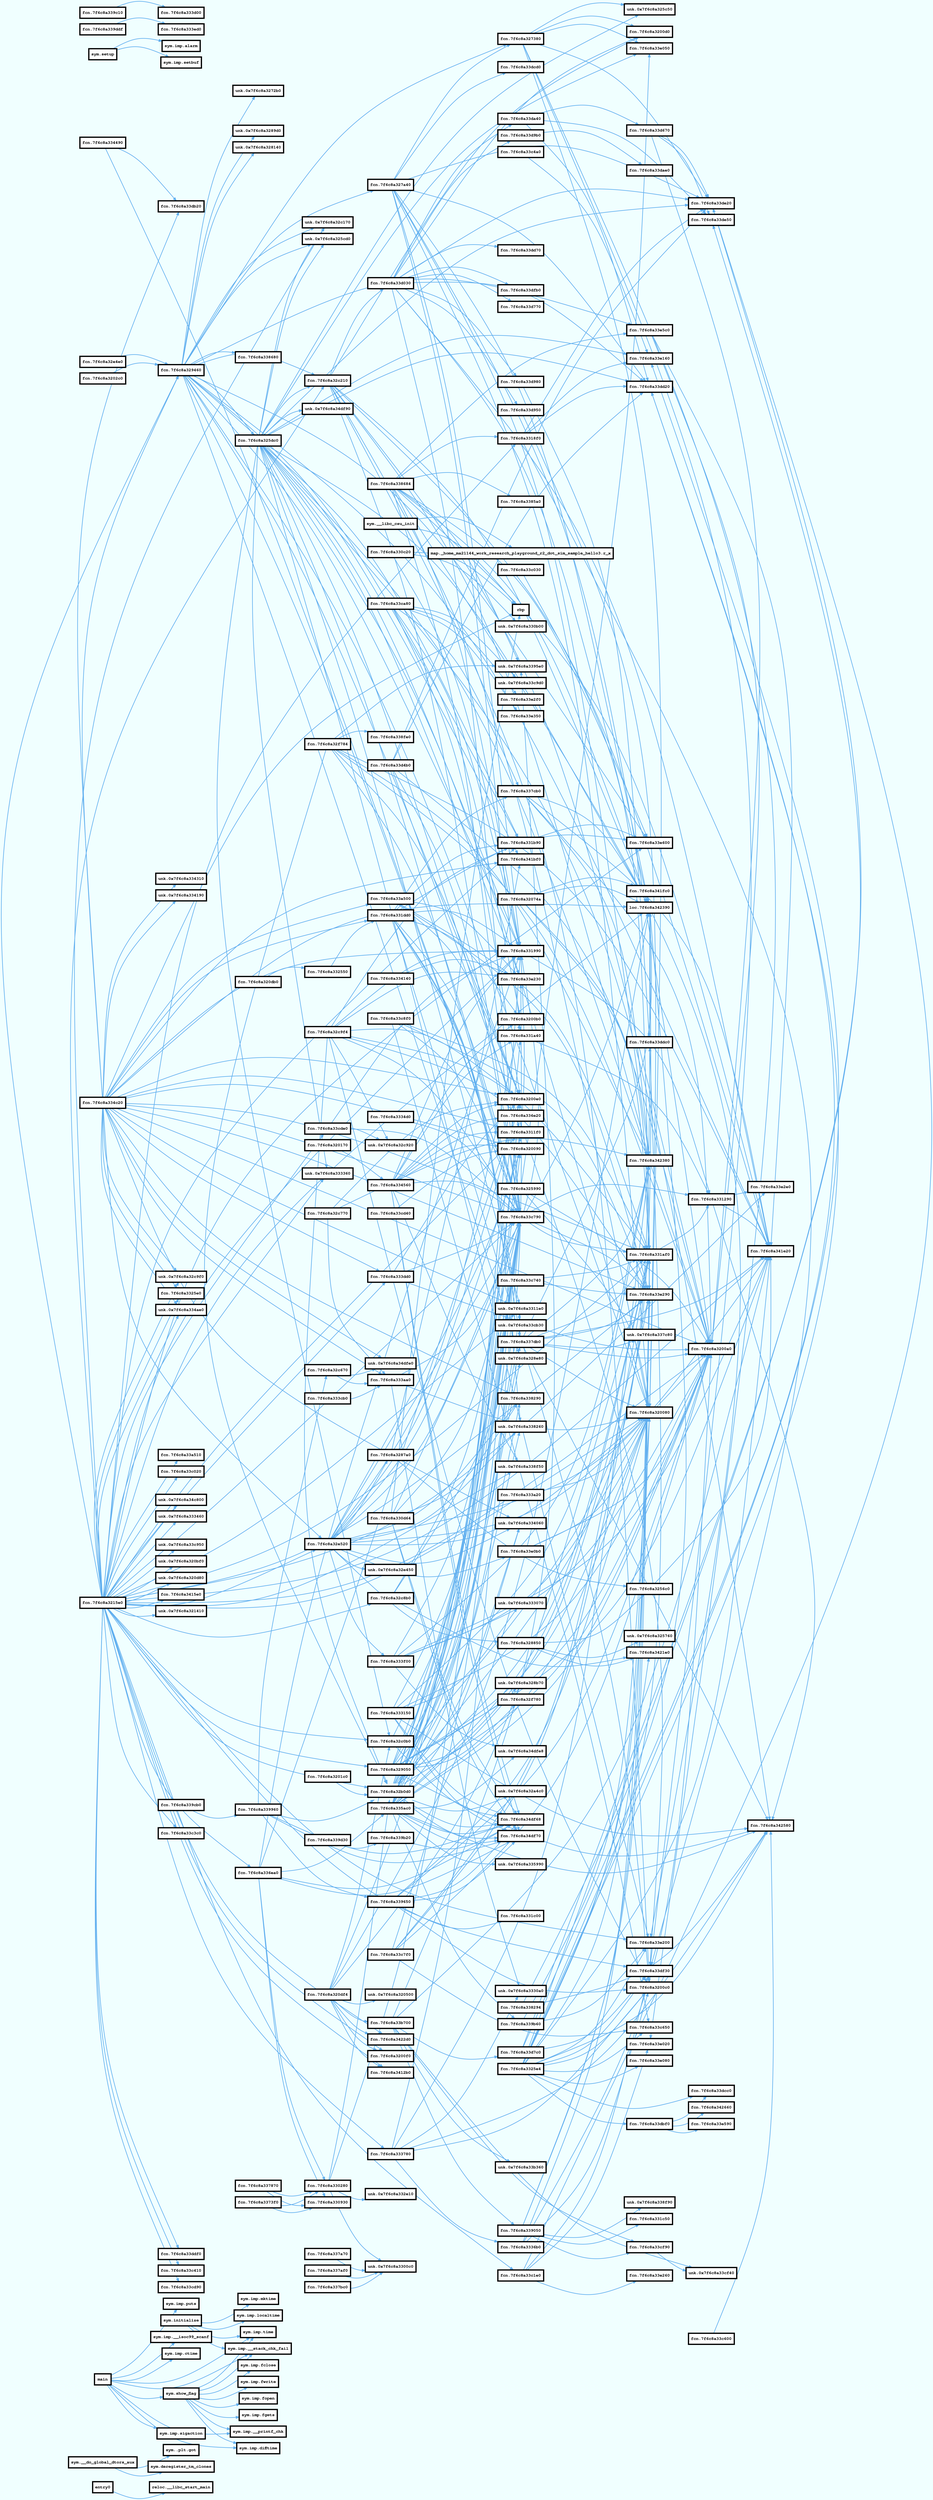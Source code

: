 digraph code {
rankdir=LR;
outputorder=edgesfirst;
graph [bgcolor=azure fontname="Courier" splines="curved"];
node [penwidth=4 fillcolor=white style=filled fontname="Courier Bold" fontsize=14 shape=box];
edge [arrowhead="normal" style=bold weight=2];
  "0x557dcc9633e0" [label="entry0" URL="entry0/0x557dcc9633e0"];
  "0x557dcc9633e0" -> "0x557dcc965fe0" [color="#61afef" URL="reloc.__libc_start_main/0x557dcc965fe0"];
  "0x557dcc965fe0" [label="reloc.__libc_start_main" URL="reloc.__libc_start_main/0x557dcc965fe0"];
  "0x557dcc963480" [label="sym.__do_global_dtors_aux" URL="sym.__do_global_dtors_aux/0x557dcc963480"];
  "0x557dcc963480" -> "0x557dcc963130" [color="#61afef" URL="sym..plt.got/0x557dcc963130"];
  "0x557dcc963130" [label="sym..plt.got" URL="sym..plt.got/0x557dcc963130"];
  "0x557dcc963480" -> "0x557dcc963410" [color="#61afef" URL="sym.deregister_tm_clones/0x557dcc963410"];
  "0x557dcc963410" [label="sym.deregister_tm_clones" URL="sym.deregister_tm_clones/0x557dcc963410"];
  "0x557dcc9634d0" [label="sym.show_flag" URL="sym.show_flag/0x557dcc9634d0"];
  "0x557dcc9634d0" -> "0x557dcc9631e0" [color="#61afef" URL="sym.imp.time/0x557dcc9631e0"];
  "0x557dcc9631e0" [label="sym.imp.time" URL="sym.imp.time/0x557dcc9631e0"];
  "0x557dcc9634d0" -> "0x557dcc963210" [color="#61afef" URL="sym.imp.fopen/0x557dcc963210"];
  "0x557dcc963210" [label="sym.imp.fopen" URL="sym.imp.fopen/0x557dcc963210"];
  "0x557dcc9634d0" -> "0x557dcc9631d0" [color="#61afef" URL="sym.imp.fgets/0x557dcc9631d0"];
  "0x557dcc9631d0" [label="sym.imp.fgets" URL="sym.imp.fgets/0x557dcc9631d0"];
  "0x557dcc9634d0" -> "0x557dcc963200" [color="#61afef" URL="sym.imp.__printf_chk/0x557dcc963200"];
  "0x557dcc963200" [label="sym.imp.__printf_chk" URL="sym.imp.__printf_chk/0x557dcc963200"];
  "0x557dcc9634d0" -> "0x557dcc963170" [color="#61afef" URL="sym.imp.fclose/0x557dcc963170"];
  "0x557dcc963170" [label="sym.imp.fclose" URL="sym.imp.fclose/0x557dcc963170"];
  "0x557dcc9634d0" -> "0x557dcc9631b0" [color="#61afef" URL="sym.imp.difftime/0x557dcc9631b0"];
  "0x557dcc9631b0" [label="sym.imp.difftime" URL="sym.imp.difftime/0x557dcc9631b0"];
  "0x557dcc9634d0" -> "0x557dcc963230" [color="#61afef" URL="sym.imp.fwrite/0x557dcc963230"];
  "0x557dcc963230" [label="sym.imp.fwrite" URL="sym.imp.fwrite/0x557dcc963230"];
  "0x557dcc9634d0" -> "0x557dcc963190" [color="#61afef" URL="sym.imp.__stack_chk_fail/0x557dcc963190"];
  "0x557dcc963190" [label="sym.imp.__stack_chk_fail" URL="sym.imp.__stack_chk_fail/0x557dcc963190"];
  "0x557dcc9635d0" [label="sym.initialize" URL="sym.initialize/0x557dcc9635d0"];
  "0x557dcc9635d0" -> "0x557dcc9631e0" [color="#61afef" URL="sym.imp.time/0x557dcc9631e0"];
  "0x557dcc9631e0" [label="sym.imp.time" URL="sym.imp.time/0x557dcc9631e0"];
  "0x557dcc9635d0" -> "0x557dcc963140" [color="#61afef" URL="sym.imp.localtime/0x557dcc963140"];
  "0x557dcc963140" [label="sym.imp.localtime" URL="sym.imp.localtime/0x557dcc963140"];
  "0x557dcc9635d0" -> "0x557dcc9631f0" [color="#61afef" URL="sym.imp.mktime/0x557dcc9631f0"];
  "0x557dcc9631f0" [label="sym.imp.mktime" URL="sym.imp.mktime/0x557dcc9631f0"];
  "0x557dcc9635d0" -> "0x557dcc963190" [color="#61afef" URL="sym.imp.__stack_chk_fail/0x557dcc963190"];
  "0x557dcc963190" [label="sym.imp.__stack_chk_fail" URL="sym.imp.__stack_chk_fail/0x557dcc963190"];
  "0x557dcc963640" [label="sym.__libc_csu_init" URL="sym.__libc_csu_init/0x557dcc963640"];
  "0x557dcc963640" -> "0x557dcc963000" [color="#61afef" URL="map._home_ma21144_work_research_playground_r2_dot_sim_sample_hello3.r_x/0x557dcc963000"];
  "0x557dcc963000" [label="map._home_ma21144_work_research_playground_r2_dot_sim_sample_hello3.r_x" URL="map._home_ma21144_work_research_playground_r2_dot_sim_sample_hello3.r_x/0x557dcc963000"];
  "0x557dcc963640" -> "0x00000000" [color="#61afef" URL="rbp/0x00000000"];
  "0x00000000" [label="rbp" URL="rbp/0x00000000"];
  "0x557dcc963280" [label="main" URL="main/0x557dcc963280"];
  "0x557dcc963280" -> "0x557dcc963160" [color="#61afef" URL="sym.imp.sigaction/0x557dcc963160"];
  "0x557dcc963160" [label="sym.imp.sigaction" URL="sym.imp.sigaction/0x557dcc963160"];
  "0x557dcc963280" -> "0x557dcc963150" [color="#61afef" URL="sym.imp.puts/0x557dcc963150"];
  "0x557dcc963150" [label="sym.imp.puts" URL="sym.imp.puts/0x557dcc963150"];
  "0x557dcc963280" -> "0x557dcc963220" [color="#61afef" URL="sym.imp.__isoc99_scanf/0x557dcc963220"];
  "0x557dcc963220" [label="sym.imp.__isoc99_scanf" URL="sym.imp.__isoc99_scanf/0x557dcc963220"];
  "0x557dcc963280" -> "0x557dcc963200" [color="#61afef" URL="sym.imp.__printf_chk/0x557dcc963200"];
  "0x557dcc963200" [label="sym.imp.__printf_chk" URL="sym.imp.__printf_chk/0x557dcc963200"];
  "0x557dcc963280" -> "0x557dcc963180" [color="#61afef" URL="sym.imp.ctime/0x557dcc963180"];
  "0x557dcc963180" [label="sym.imp.ctime" URL="sym.imp.ctime/0x557dcc963180"];
  "0x557dcc963280" -> "0x557dcc9631e0" [color="#61afef" URL="sym.imp.time/0x557dcc9631e0"];
  "0x557dcc9631e0" [label="sym.imp.time" URL="sym.imp.time/0x557dcc9631e0"];
  "0x557dcc963280" -> "0x557dcc9631b0" [color="#61afef" URL="sym.imp.difftime/0x557dcc9631b0"];
  "0x557dcc9631b0" [label="sym.imp.difftime" URL="sym.imp.difftime/0x557dcc9631b0"];
  "0x557dcc963280" -> "0x557dcc9634d0" [color="#61afef" URL="sym.show_flag/0x557dcc9634d0"];
  "0x557dcc9634d0" [label="sym.show_flag" URL="sym.show_flag/0x557dcc9634d0"];
  "0x557dcc963280" -> "0x557dcc963190" [color="#61afef" URL="sym.imp.__stack_chk_fail/0x557dcc963190"];
  "0x557dcc963190" [label="sym.imp.__stack_chk_fail" URL="sym.imp.__stack_chk_fail/0x557dcc963190"];
  "0x557dcc963240" [label="sym.setup" URL="sym.setup/0x557dcc963240"];
  "0x557dcc963240" -> "0x557dcc9631c0" [color="#61afef" URL="sym.imp.alarm/0x557dcc9631c0"];
  "0x557dcc9631c0" [label="sym.imp.alarm" URL="sym.imp.alarm/0x557dcc9631c0"];
  "0x557dcc963240" -> "0x557dcc9631a0" [color="#61afef" URL="sym.imp.setbuf/0x557dcc9631a0"];
  "0x557dcc9631a0" [label="sym.imp.setbuf" URL="sym.imp.setbuf/0x557dcc9631a0"];
  "0x7f6c8a32074a" [label="fcn.7f6c8a32074a" URL="fcn.7f6c8a32074a/0x7f6c8a32074a"];
  "0x7f6c8a32074a" -> "0x7f6c8a341fc0" [color="#61afef" URL="fcn.7f6c8a341fc0/0x7f6c8a341fc0"];
  "0x7f6c8a341fc0" [label="fcn.7f6c8a341fc0" URL="fcn.7f6c8a341fc0/0x7f6c8a341fc0"];
  "0x7f6c8a32074a" -> "0x7f6c8a331af0" [color="#61afef" URL="fcn.7f6c8a331af0/0x7f6c8a331af0"];
  "0x7f6c8a331af0" [label="fcn.7f6c8a331af0" URL="fcn.7f6c8a331af0/0x7f6c8a331af0"];
  "0x7f6c8a32074a" -> "0x7f6c8a33e290" [color="#61afef" URL="fcn.7f6c8a33e290/0x7f6c8a33e290"];
  "0x7f6c8a33e290" [label="fcn.7f6c8a33e290" URL="fcn.7f6c8a33e290/0x7f6c8a33e290"];
  "0x7f6c8a32074a" -> "0x7f6c8a342390" [color="#61afef" URL="loc.7f6c8a342390/0x7f6c8a342390"];
  "0x7f6c8a342390" [label="loc.7f6c8a342390" URL="loc.7f6c8a342390/0x7f6c8a342390"];
  "0x7f6c8a320df4" [label="fcn.7f6c8a320df4" URL="fcn.7f6c8a320df4/0x7f6c8a320df4"];
  "0x7f6c8a320df4" -> "0x7f6c8a32c0b0" [color="#61afef" URL="fcn.7f6c8a32c0b0/0x7f6c8a32c0b0"];
  "0x7f6c8a32c0b0" [label="fcn.7f6c8a32c0b0" URL="fcn.7f6c8a32c0b0/0x7f6c8a32c0b0"];
  "0x7f6c8a320df4" -> "0x7f6c8a33b700" [color="#61afef" URL="fcn.7f6c8a33b700/0x7f6c8a33b700"];
  "0x7f6c8a33b700" [label="fcn.7f6c8a33b700" URL="fcn.7f6c8a33b700/0x7f6c8a33b700"];
  "0x7f6c8a320df4" -> "0x7f6c8a320500" [color="#61afef" URL="unk.0x7f6c8a320500/0x7f6c8a320500"];
  "0x7f6c8a320500" [label="unk.0x7f6c8a320500" URL="unk.0x7f6c8a320500/0x7f6c8a320500"];
  "0x7f6c8a320df4" -> "0x7f6c8a33c790" [color="#61afef" URL="fcn.7f6c8a33c790/0x7f6c8a33c790"];
  "0x7f6c8a33c790" [label="fcn.7f6c8a33c790" URL="fcn.7f6c8a33c790/0x7f6c8a33c790"];
  "0x7f6c8a320df4" -> "0x7f6c8a3422d0" [color="#61afef" URL="fcn.7f6c8a3422d0/0x7f6c8a3422d0"];
  "0x7f6c8a3422d0" [label="fcn.7f6c8a3422d0" URL="fcn.7f6c8a3422d0/0x7f6c8a3422d0"];
  "0x7f6c8a320df4" -> "0x7f6c8a3200f0" [color="#61afef" URL="fcn.7f6c8a3200f0/0x7f6c8a3200f0"];
  "0x7f6c8a3200f0" [label="fcn.7f6c8a3200f0" URL="fcn.7f6c8a3200f0/0x7f6c8a3200f0"];
  "0x7f6c8a320df4" -> "0x7f6c8a342390" [color="#61afef" URL="loc.7f6c8a342390/0x7f6c8a342390"];
  "0x7f6c8a342390" [label="loc.7f6c8a342390" URL="loc.7f6c8a342390/0x7f6c8a342390"];
  "0x7f6c8a320df4" -> "0x7f6c8a3412b0" [color="#61afef" URL="fcn.7f6c8a3412b0/0x7f6c8a3412b0"];
  "0x7f6c8a3412b0" [label="fcn.7f6c8a3412b0" URL="fcn.7f6c8a3412b0/0x7f6c8a3412b0"];
  "0x7f6c8a320df4" -> "0x7f6c8a331af0" [color="#61afef" URL="fcn.7f6c8a331af0/0x7f6c8a331af0"];
  "0x7f6c8a331af0" [label="fcn.7f6c8a331af0" URL="fcn.7f6c8a331af0/0x7f6c8a331af0"];
  "0x7f6c8a325990" [label="fcn.7f6c8a325990" URL="fcn.7f6c8a325990/0x7f6c8a325990"];
  "0x7f6c8a325990" -> "0x7f6c8a3200a0" [color="#61afef" URL="fcn.7f6c8a3200a0/0x7f6c8a3200a0"];
  "0x7f6c8a3200a0" [label="fcn.7f6c8a3200a0" URL="fcn.7f6c8a3200a0/0x7f6c8a3200a0"];
  "0x7f6c8a325990" -> "0x7f6c8a33e050" [color="#61afef" URL="fcn.7f6c8a33e050/0x7f6c8a33e050"];
  "0x7f6c8a33e050" [label="fcn.7f6c8a33e050" URL="fcn.7f6c8a33e050/0x7f6c8a33e050"];
  "0x7f6c8a325990" -> "0x7f6c8a320080" [color="#61afef" URL="fcn.7f6c8a320080/0x7f6c8a320080"];
  "0x7f6c8a320080" [label="fcn.7f6c8a320080" URL="fcn.7f6c8a320080/0x7f6c8a320080"];
  "0x7f6c8a325dc0" [label="fcn.7f6c8a325dc0" URL="fcn.7f6c8a325dc0/0x7f6c8a325dc0"];
  "0x7f6c8a325dc0" -> "0x7f6c8a3311f0" [color="#61afef" URL="fcn.7f6c8a3311f0/0x7f6c8a3311f0"];
  "0x7f6c8a3311f0" [label="fcn.7f6c8a3311f0" URL="fcn.7f6c8a3311f0/0x7f6c8a3311f0"];
  "0x7f6c8a325dc0" -> "0x7f6c8a32c210" [color="#61afef" URL="fcn.7f6c8a32c210/0x7f6c8a32c210"];
  "0x7f6c8a32c210" [label="fcn.7f6c8a32c210" URL="fcn.7f6c8a32c210/0x7f6c8a32c210"];
  "0x7f6c8a325dc0" -> "0x7f6c8a3311e0" [color="#61afef" URL="unk.0x7f6c8a3311e0/0x7f6c8a3311e0"];
  "0x7f6c8a3311e0" [label="unk.0x7f6c8a3311e0" URL="unk.0x7f6c8a3311e0/0x7f6c8a3311e0"];
  "0x7f6c8a325dc0" -> "0x7f6c8a33dd20" [color="#61afef" URL="fcn.7f6c8a33dd20/0x7f6c8a33dd20"];
  "0x7f6c8a33dd20" [label="fcn.7f6c8a33dd20" URL="fcn.7f6c8a33dd20/0x7f6c8a33dd20"];
  "0x7f6c8a325dc0" -> "0x7f6c8a33de20" [color="#61afef" URL="fcn.7f6c8a33de20/0x7f6c8a33de20"];
  "0x7f6c8a33de20" [label="fcn.7f6c8a33de20" URL="fcn.7f6c8a33de20/0x7f6c8a33de20"];
  "0x7f6c8a325dc0" -> "0x7f6c8a320080" [color="#61afef" URL="fcn.7f6c8a320080/0x7f6c8a320080"];
  "0x7f6c8a320080" [label="fcn.7f6c8a320080" URL="fcn.7f6c8a320080/0x7f6c8a320080"];
  "0x7f6c8a325dc0" -> "0x7f6c8a325cd0" [color="#61afef" URL="unk.0x7f6c8a325cd0/0x7f6c8a325cd0"];
  "0x7f6c8a325cd0" [label="unk.0x7f6c8a325cd0" URL="unk.0x7f6c8a325cd0/0x7f6c8a325cd0"];
  "0x7f6c8a325dc0" -> "0x7f6c8a331b90" [color="#61afef" URL="fcn.7f6c8a331b90/0x7f6c8a331b90"];
  "0x7f6c8a331b90" [label="fcn.7f6c8a331b90" URL="fcn.7f6c8a331b90/0x7f6c8a331b90"];
  "0x7f6c8a325dc0" -> "0x7f6c8a32c170" [color="#61afef" URL="unk.0x7f6c8a32c170/0x7f6c8a32c170"];
  "0x7f6c8a32c170" [label="unk.0x7f6c8a32c170" URL="unk.0x7f6c8a32c170/0x7f6c8a32c170"];
  "0x7f6c8a325dc0" -> "0x7f6c8a33e160" [color="#61afef" URL="fcn.7f6c8a33e160/0x7f6c8a33e160"];
  "0x7f6c8a33e160" [label="fcn.7f6c8a33e160" URL="fcn.7f6c8a33e160/0x7f6c8a33e160"];
  "0x7f6c8a325dc0" -> "0x7f6c8a33e230" [color="#61afef" URL="fcn.7f6c8a33e230/0x7f6c8a33e230"];
  "0x7f6c8a33e230" [label="fcn.7f6c8a33e230" URL="fcn.7f6c8a33e230/0x7f6c8a33e230"];
  "0x7f6c8a325dc0" -> "0x7f6c8a342580" [color="#61afef" URL="fcn.7f6c8a342580/0x7f6c8a342580"];
  "0x7f6c8a342580" [label="fcn.7f6c8a342580" URL="fcn.7f6c8a342580/0x7f6c8a342580"];
  "0x7f6c8a325dc0" -> "0x7f6c8a33e050" [color="#61afef" URL="fcn.7f6c8a33e050/0x7f6c8a33e050"];
  "0x7f6c8a33e050" [label="fcn.7f6c8a33e050" URL="fcn.7f6c8a33e050/0x7f6c8a33e050"];
  "0x7f6c8a325dc0" -> "0x7f6c8a325c50" [color="#61afef" URL="unk.0x7f6c8a325c50/0x7f6c8a325c50"];
  "0x7f6c8a325c50" [label="unk.0x7f6c8a325c50" URL="unk.0x7f6c8a325c50/0x7f6c8a325c50"];
  "0x7f6c8a325dc0" -> "0x7f6c8a32c0b0" [color="#61afef" URL="fcn.7f6c8a32c0b0/0x7f6c8a32c0b0"];
  "0x7f6c8a32c0b0" [label="fcn.7f6c8a32c0b0" URL="fcn.7f6c8a32c0b0/0x7f6c8a32c0b0"];
  "0x7f6c8a325dc0" -> "0x7f6c8a342390" [color="#61afef" URL="loc.7f6c8a342390/0x7f6c8a342390"];
  "0x7f6c8a342390" [label="loc.7f6c8a342390" URL="loc.7f6c8a342390/0x7f6c8a342390"];
  "0x7f6c8a325dc0" -> "0x7f6c8a333360" [color="#61afef" URL="unk.0x7f6c8a333360/0x7f6c8a333360"];
  "0x7f6c8a333360" [label="unk.0x7f6c8a333360" URL="unk.0x7f6c8a333360/0x7f6c8a333360"];
  "0x7f6c8a325dc0" -> "0x7f6c8a331990" [color="#61afef" URL="fcn.7f6c8a331990/0x7f6c8a331990"];
  "0x7f6c8a331990" [label="fcn.7f6c8a331990" URL="fcn.7f6c8a331990/0x7f6c8a331990"];
  "0x7f6c8a325dc0" -> "0x7f6c8a33c790" [color="#61afef" URL="fcn.7f6c8a33c790/0x7f6c8a33c790"];
  "0x7f6c8a33c790" [label="fcn.7f6c8a33c790" URL="fcn.7f6c8a33c790/0x7f6c8a33c790"];
  "0x7f6c8a325dc0" -> "0x7f6c8a3200a0" [color="#61afef" URL="fcn.7f6c8a3200a0/0x7f6c8a3200a0"];
  "0x7f6c8a3200a0" [label="fcn.7f6c8a3200a0" URL="fcn.7f6c8a3200a0/0x7f6c8a3200a0"];
  "0x7f6c8a325dc0" -> "0x7f6c8a34df90" [color="#61afef" URL="unk.0x7f6c8a34df90/0x7f6c8a34df90"];
  "0x7f6c8a34df90" [label="unk.0x7f6c8a34df90" URL="unk.0x7f6c8a34df90/0x7f6c8a34df90"];
  "0x7f6c8a325dc0" -> "0x7f6c8a33e200" [color="#61afef" URL="fcn.7f6c8a33e200/0x7f6c8a33e200"];
  "0x7f6c8a33e200" [label="fcn.7f6c8a33e200" URL="fcn.7f6c8a33e200/0x7f6c8a33e200"];
  "0x7f6c8a327380" [label="fcn.7f6c8a327380" URL="fcn.7f6c8a327380/0x7f6c8a327380"];
  "0x7f6c8a327380" -> "0x7f6c8a33df30" [color="#61afef" URL="fcn.7f6c8a33df30/0x7f6c8a33df30"];
  "0x7f6c8a33df30" [label="fcn.7f6c8a33df30" URL="fcn.7f6c8a33df30/0x7f6c8a33df30"];
  "0x7f6c8a327380" -> "0x7f6c8a33e020" [color="#61afef" URL="fcn.7f6c8a33e020/0x7f6c8a33e020"];
  "0x7f6c8a33e020" [label="fcn.7f6c8a33e020" URL="fcn.7f6c8a33e020/0x7f6c8a33e020"];
  "0x7f6c8a327380" -> "0x7f6c8a33e050" [color="#61afef" URL="fcn.7f6c8a33e050/0x7f6c8a33e050"];
  "0x7f6c8a33e050" [label="fcn.7f6c8a33e050" URL="fcn.7f6c8a33e050/0x7f6c8a33e050"];
  "0x7f6c8a327380" -> "0x7f6c8a325c50" [color="#61afef" URL="unk.0x7f6c8a325c50/0x7f6c8a325c50"];
  "0x7f6c8a325c50" [label="unk.0x7f6c8a325c50" URL="unk.0x7f6c8a325c50/0x7f6c8a325c50"];
  "0x7f6c8a327380" -> "0x7f6c8a33de20" [color="#61afef" URL="fcn.7f6c8a33de20/0x7f6c8a33de20"];
  "0x7f6c8a33de20" [label="fcn.7f6c8a33de20" URL="fcn.7f6c8a33de20/0x7f6c8a33de20"];
  "0x7f6c8a327380" -> "0x7f6c8a320080" [color="#61afef" URL="fcn.7f6c8a320080/0x7f6c8a320080"];
  "0x7f6c8a320080" [label="fcn.7f6c8a320080" URL="fcn.7f6c8a320080/0x7f6c8a320080"];
  "0x7f6c8a327380" -> "0x7f6c8a3200d0" [color="#61afef" URL="fcn.7f6c8a3200d0/0x7f6c8a3200d0"];
  "0x7f6c8a3200d0" [label="fcn.7f6c8a3200d0" URL="fcn.7f6c8a3200d0/0x7f6c8a3200d0"];
  "0x7f6c8a327a40" [label="fcn.7f6c8a327a40" URL="fcn.7f6c8a327a40/0x7f6c8a327a40"];
  "0x7f6c8a327a40" -> "0x7f6c8a342380" [color="#61afef" URL="fcn.7f6c8a342380/0x7f6c8a342380"];
  "0x7f6c8a342380" [label="fcn.7f6c8a342380" URL="fcn.7f6c8a342380/0x7f6c8a342380"];
  "0x7f6c8a327a40" -> "0x7f6c8a327380" [color="#61afef" URL="fcn.7f6c8a327380/0x7f6c8a327380"];
  "0x7f6c8a327380" [label="fcn.7f6c8a327380" URL="fcn.7f6c8a327380/0x7f6c8a327380"];
  "0x7f6c8a327a40" -> "0x7f6c8a3200a0" [color="#61afef" URL="fcn.7f6c8a3200a0/0x7f6c8a3200a0"];
  "0x7f6c8a3200a0" [label="fcn.7f6c8a3200a0" URL="fcn.7f6c8a3200a0/0x7f6c8a3200a0"];
  "0x7f6c8a327a40" -> "0x7f6c8a342390" [color="#61afef" URL="loc.7f6c8a342390/0x7f6c8a342390"];
  "0x7f6c8a342390" [label="loc.7f6c8a342390" URL="loc.7f6c8a342390/0x7f6c8a342390"];
  "0x7f6c8a327a40" -> "0x7f6c8a33de20" [color="#61afef" URL="fcn.7f6c8a33de20/0x7f6c8a33de20"];
  "0x7f6c8a33de20" [label="fcn.7f6c8a33de20" URL="fcn.7f6c8a33de20/0x7f6c8a33de20"];
  "0x7f6c8a327a40" -> "0x7f6c8a33dd20" [color="#61afef" URL="fcn.7f6c8a33dd20/0x7f6c8a33dd20"];
  "0x7f6c8a33dd20" [label="fcn.7f6c8a33dd20" URL="fcn.7f6c8a33dd20/0x7f6c8a33dd20"];
  "0x7f6c8a327a40" -> "0x7f6c8a331990" [color="#61afef" URL="fcn.7f6c8a331990/0x7f6c8a331990"];
  "0x7f6c8a331990" [label="fcn.7f6c8a331990" URL="fcn.7f6c8a331990/0x7f6c8a331990"];
  "0x7f6c8a327a40" -> "0x7f6c8a33dcd0" [color="#61afef" URL="fcn.7f6c8a33dcd0/0x7f6c8a33dcd0"];
  "0x7f6c8a33dcd0" [label="fcn.7f6c8a33dcd0" URL="fcn.7f6c8a33dcd0/0x7f6c8a33dcd0"];
  "0x7f6c8a327a40" -> "0x7f6c8a331a40" [color="#61afef" URL="fcn.7f6c8a331a40/0x7f6c8a331a40"];
  "0x7f6c8a331a40" [label="fcn.7f6c8a331a40" URL="fcn.7f6c8a331a40/0x7f6c8a331a40"];
  "0x7f6c8a327a40" -> "0x7f6c8a320080" [color="#61afef" URL="fcn.7f6c8a320080/0x7f6c8a320080"];
  "0x7f6c8a320080" [label="fcn.7f6c8a320080" URL="fcn.7f6c8a320080/0x7f6c8a320080"];
  "0x7f6c8a32c9f4" [label="fcn.7f6c8a32c9f4" URL="fcn.7f6c8a32c9f4/0x7f6c8a32c9f4"];
  "0x7f6c8a32c9f4" -> "0x7f6c8a32b0d0" [color="#61afef" URL="fcn.7f6c8a32b0d0/0x7f6c8a32b0d0"];
  "0x7f6c8a32b0d0" [label="fcn.7f6c8a32b0d0" URL="fcn.7f6c8a32b0d0/0x7f6c8a32b0d0"];
  "0x7f6c8a32c9f4" -> "0x7f6c8a331af0" [color="#61afef" URL="fcn.7f6c8a331af0/0x7f6c8a331af0"];
  "0x7f6c8a331af0" [label="fcn.7f6c8a331af0" URL="fcn.7f6c8a331af0/0x7f6c8a331af0"];
  "0x7f6c8a32c9f4" -> "0x7f6c8a32c920" [color="#61afef" URL="unk.0x7f6c8a32c920/0x7f6c8a32c920"];
  "0x7f6c8a32c920" [label="unk.0x7f6c8a32c920" URL="unk.0x7f6c8a32c920/0x7f6c8a32c920"];
  "0x7f6c8a32c9f4" -> "0x7f6c8a33e230" [color="#61afef" URL="fcn.7f6c8a33e230/0x7f6c8a33e230"];
  "0x7f6c8a33e230" [label="fcn.7f6c8a33e230" URL="fcn.7f6c8a33e230/0x7f6c8a33e230"];
  "0x7f6c8a32c9f4" -> "0x7f6c8a3200e0" [color="#61afef" URL="fcn.7f6c8a3200e0/0x7f6c8a3200e0"];
  "0x7f6c8a3200e0" [label="fcn.7f6c8a3200e0" URL="fcn.7f6c8a3200e0/0x7f6c8a3200e0"];
  "0x7f6c8a32c9f4" -> "0x7f6c8a331990" [color="#61afef" URL="fcn.7f6c8a331990/0x7f6c8a331990"];
  "0x7f6c8a331990" [label="fcn.7f6c8a331990" URL="fcn.7f6c8a331990/0x7f6c8a331990"];
  "0x7f6c8a32c9f4" -> "0x7f6c8a3200c0" [color="#61afef" URL="fcn.7f6c8a3200c0/0x7f6c8a3200c0"];
  "0x7f6c8a3200c0" [label="fcn.7f6c8a3200c0" URL="fcn.7f6c8a3200c0/0x7f6c8a3200c0"];
  "0x7f6c8a32c9f4" -> "0x7f6c8a33e290" [color="#61afef" URL="fcn.7f6c8a33e290/0x7f6c8a33e290"];
  "0x7f6c8a33e290" [label="fcn.7f6c8a33e290" URL="fcn.7f6c8a33e290/0x7f6c8a33e290"];
  "0x7f6c8a32c9f4" -> "0x7f6c8a331b90" [color="#61afef" URL="fcn.7f6c8a331b90/0x7f6c8a331b90"];
  "0x7f6c8a331b90" [label="fcn.7f6c8a331b90" URL="fcn.7f6c8a331b90/0x7f6c8a331b90"];
  "0x7f6c8a32c9f4" -> "0x7f6c8a33c790" [color="#61afef" URL="fcn.7f6c8a33c790/0x7f6c8a33c790"];
  "0x7f6c8a33c790" [label="fcn.7f6c8a33c790" URL="fcn.7f6c8a33c790/0x7f6c8a33c790"];
  "0x7f6c8a32f784" [label="fcn.7f6c8a32f784" URL="fcn.7f6c8a32f784/0x7f6c8a32f784"];
  "0x7f6c8a32f784" -> "0x7f6c8a3395e0" [color="#61afef" URL="unk.0x7f6c8a3395e0/0x7f6c8a3395e0"];
  "0x7f6c8a3395e0" [label="unk.0x7f6c8a3395e0" URL="unk.0x7f6c8a3395e0/0x7f6c8a3395e0"];
  "0x7f6c8a32f784" -> "0x7f6c8a338fe0" [color="#61afef" URL="fcn.7f6c8a338fe0/0x7f6c8a338fe0"];
  "0x7f6c8a338fe0" [label="fcn.7f6c8a338fe0" URL="fcn.7f6c8a338fe0/0x7f6c8a338fe0"];
  "0x7f6c8a32f784" -> "0x7f6c8a341e20" [color="#61afef" URL="fcn.7f6c8a341e20/0x7f6c8a341e20"];
  "0x7f6c8a341e20" [label="fcn.7f6c8a341e20" URL="fcn.7f6c8a341e20/0x7f6c8a341e20"];
  "0x7f6c8a32f784" -> "0x7f6c8a3200a0" [color="#61afef" URL="fcn.7f6c8a3200a0/0x7f6c8a3200a0"];
  "0x7f6c8a3200a0" [label="fcn.7f6c8a3200a0" URL="fcn.7f6c8a3200a0/0x7f6c8a3200a0"];
  "0x7f6c8a32f784" -> "0x7f6c8a342380" [color="#61afef" URL="fcn.7f6c8a342380/0x7f6c8a342380"];
  "0x7f6c8a342380" [label="fcn.7f6c8a342380" URL="fcn.7f6c8a342380/0x7f6c8a342380"];
  "0x7f6c8a32f784" -> "0x7f6c8a3200e0" [color="#61afef" URL="fcn.7f6c8a3200e0/0x7f6c8a3200e0"];
  "0x7f6c8a3200e0" [label="fcn.7f6c8a3200e0" URL="fcn.7f6c8a3200e0/0x7f6c8a3200e0"];
  "0x7f6c8a32f784" -> "0x7f6c8a33c790" [color="#61afef" URL="fcn.7f6c8a33c790/0x7f6c8a33c790"];
  "0x7f6c8a33c790" [label="fcn.7f6c8a33c790" URL="fcn.7f6c8a33c790/0x7f6c8a33c790"];
  "0x7f6c8a32f784" -> "0x7f6c8a32b0d0" [color="#61afef" URL="fcn.7f6c8a32b0d0/0x7f6c8a32b0d0"];
  "0x7f6c8a32b0d0" [label="fcn.7f6c8a32b0d0" URL="fcn.7f6c8a32b0d0/0x7f6c8a32b0d0"];
  "0x7f6c8a330d64" [label="fcn.7f6c8a330d64" URL="fcn.7f6c8a330d64/0x7f6c8a330d64"];
  "0x7f6c8a330d64" -> "0x7f6c8a34df70" [color="#61afef" URL="fcn.7f6c8a34df70/0x7f6c8a34df70"];
  "0x7f6c8a34df70" [label="fcn.7f6c8a34df70" URL="fcn.7f6c8a34df70/0x7f6c8a34df70"];
  "0x7f6c8a330d64" -> "0x7f6c8a34df68" [color="#61afef" URL="fcn.7f6c8a34df68/0x7f6c8a34df68"];
  "0x7f6c8a34df68" [label="fcn.7f6c8a34df68" URL="fcn.7f6c8a34df68/0x7f6c8a34df68"];
  "0x7f6c8a330d64" -> "0x7f6c8a338290" [color="#61afef" URL="fcn.7f6c8a338290/0x7f6c8a338290"];
  "0x7f6c8a338290" [label="fcn.7f6c8a338290" URL="fcn.7f6c8a338290/0x7f6c8a338290"];
  "0x7f6c8a330d64" -> "0x00000000" [color="#61afef" URL="rbp/0x00000000"];
  "0x00000000" [label="rbp" URL="rbp/0x00000000"];
  "0x7f6c8a330d64" -> "0x7f6c8a331990" [color="#61afef" URL="fcn.7f6c8a331990/0x7f6c8a331990"];
  "0x7f6c8a331990" [label="fcn.7f6c8a331990" URL="fcn.7f6c8a331990/0x7f6c8a331990"];
  "0x7f6c8a330d64" -> "0x7f6c8a33c790" [color="#61afef" URL="fcn.7f6c8a33c790/0x7f6c8a33c790"];
  "0x7f6c8a33c790" [label="fcn.7f6c8a33c790" URL="fcn.7f6c8a33c790/0x7f6c8a33c790"];
  "0x7f6c8a331290" [label="fcn.7f6c8a331290" URL="fcn.7f6c8a331290/0x7f6c8a331290"];
  "0x7f6c8a331290" -> "0x7f6c8a33c790" [color="#61afef" URL="fcn.7f6c8a33c790/0x7f6c8a33c790"];
  "0x7f6c8a33c790" [label="fcn.7f6c8a33c790" URL="fcn.7f6c8a33c790/0x7f6c8a33c790"];
  "0x7f6c8a331290" -> "0x7f6c8a341e20" [color="#61afef" URL="fcn.7f6c8a341e20/0x7f6c8a341e20"];
  "0x7f6c8a341e20" [label="fcn.7f6c8a341e20" URL="fcn.7f6c8a341e20/0x7f6c8a341e20"];
  "0x7f6c8a331290" -> "0x7f6c8a33e2e0" [color="#61afef" URL="fcn.7f6c8a33e2e0/0x7f6c8a33e2e0"];
  "0x7f6c8a33e2e0" [label="fcn.7f6c8a33e2e0" URL="fcn.7f6c8a33e2e0/0x7f6c8a33e2e0"];
  "0x7f6c8a331290" -> "0x7f6c8a342580" [color="#61afef" URL="fcn.7f6c8a342580/0x7f6c8a342580"];
  "0x7f6c8a342580" [label="fcn.7f6c8a342580" URL="fcn.7f6c8a342580/0x7f6c8a342580"];
  "0x7f6c8a3325e4" [label="fcn.7f6c8a3325e4" URL="fcn.7f6c8a3325e4/0x7f6c8a3325e4"];
  "0x7f6c8a3325e4" -> "0x7f6c8a33dcc0" [color="#61afef" URL="fcn.7f6c8a33dcc0/0x7f6c8a33dcc0"];
  "0x7f6c8a33dcc0" [label="fcn.7f6c8a33dcc0" URL="fcn.7f6c8a33dcc0/0x7f6c8a33dcc0"];
  "0x7f6c8a3325e4" -> "0x7f6c8a341e20" [color="#61afef" URL="fcn.7f6c8a341e20/0x7f6c8a341e20"];
  "0x7f6c8a341e20" [label="fcn.7f6c8a341e20" URL="fcn.7f6c8a341e20/0x7f6c8a341e20"];
  "0x7f6c8a3325e4" -> "0x7f6c8a3421e0" [color="#61afef" URL="fcn.7f6c8a3421e0/0x7f6c8a3421e0"];
  "0x7f6c8a3421e0" [label="fcn.7f6c8a3421e0" URL="fcn.7f6c8a3421e0/0x7f6c8a3421e0"];
  "0x7f6c8a3325e4" -> "0x7f6c8a33df30" [color="#61afef" URL="fcn.7f6c8a33df30/0x7f6c8a33df30"];
  "0x7f6c8a33df30" [label="fcn.7f6c8a33df30" URL="fcn.7f6c8a33df30/0x7f6c8a33df30"];
  "0x7f6c8a3325e4" -> "0x7f6c8a33dd20" [color="#61afef" URL="fcn.7f6c8a33dd20/0x7f6c8a33dd20"];
  "0x7f6c8a33dd20" [label="fcn.7f6c8a33dd20" URL="fcn.7f6c8a33dd20/0x7f6c8a33dd20"];
  "0x7f6c8a3325e4" -> "0x7f6c8a33e160" [color="#61afef" URL="fcn.7f6c8a33e160/0x7f6c8a33e160"];
  "0x7f6c8a33e160" [label="fcn.7f6c8a33e160" URL="fcn.7f6c8a33e160/0x7f6c8a33e160"];
  "0x7f6c8a3325e4" -> "0x7f6c8a33de20" [color="#61afef" URL="fcn.7f6c8a33de20/0x7f6c8a33de20"];
  "0x7f6c8a33de20" [label="fcn.7f6c8a33de20" URL="fcn.7f6c8a33de20/0x7f6c8a33de20"];
  "0x7f6c8a3325e4" -> "0x7f6c8a3200c0" [color="#61afef" URL="fcn.7f6c8a3200c0/0x7f6c8a3200c0"];
  "0x7f6c8a3200c0" [label="fcn.7f6c8a3200c0" URL="fcn.7f6c8a3200c0/0x7f6c8a3200c0"];
  "0x7f6c8a3325e4" -> "0x7f6c8a33dbf0" [color="#61afef" URL="fcn.7f6c8a33dbf0/0x7f6c8a33dbf0"];
  "0x7f6c8a33dbf0" [label="fcn.7f6c8a33dbf0" URL="fcn.7f6c8a33dbf0/0x7f6c8a33dbf0"];
  "0x7f6c8a3325e4" -> "0x7f6c8a33c650" [color="#61afef" URL="fcn.7f6c8a33c650/0x7f6c8a33c650"];
  "0x7f6c8a33c650" [label="fcn.7f6c8a33c650" URL="fcn.7f6c8a33c650/0x7f6c8a33c650"];
  "0x7f6c8a3325e4" -> "0x7f6c8a331af0" [color="#61afef" URL="fcn.7f6c8a331af0/0x7f6c8a331af0"];
  "0x7f6c8a331af0" [label="fcn.7f6c8a331af0" URL="fcn.7f6c8a331af0/0x7f6c8a331af0"];
  "0x7f6c8a3325e4" -> "0x7f6c8a33e200" [color="#61afef" URL="fcn.7f6c8a33e200/0x7f6c8a33e200"];
  "0x7f6c8a33e200" [label="fcn.7f6c8a33e200" URL="fcn.7f6c8a33e200/0x7f6c8a33e200"];
  "0x7f6c8a3325e4" -> "0x7f6c8a342580" [color="#61afef" URL="fcn.7f6c8a342580/0x7f6c8a342580"];
  "0x7f6c8a342580" [label="fcn.7f6c8a342580" URL="fcn.7f6c8a342580/0x7f6c8a342580"];
  "0x7f6c8a3325e4" -> "0x7f6c8a33ddc0" [color="#61afef" URL="fcn.7f6c8a33ddc0/0x7f6c8a33ddc0"];
  "0x7f6c8a33ddc0" [label="fcn.7f6c8a33ddc0" URL="fcn.7f6c8a33ddc0/0x7f6c8a33ddc0"];
  "0x7f6c8a3325e4" -> "0x7f6c8a33e080" [color="#61afef" URL="fcn.7f6c8a33e080/0x7f6c8a33e080"];
  "0x7f6c8a33e080" [label="fcn.7f6c8a33e080" URL="fcn.7f6c8a33e080/0x7f6c8a33e080"];
  "0x7f6c8a3325e4" -> "0x7f6c8a33e290" [color="#61afef" URL="fcn.7f6c8a33e290/0x7f6c8a33e290"];
  "0x7f6c8a33e290" [label="fcn.7f6c8a33e290" URL="fcn.7f6c8a33e290/0x7f6c8a33e290"];
  "0x7f6c8a338294" [label="fcn.7f6c8a338294" URL="fcn.7f6c8a338294/0x7f6c8a338294"];
  "0x7f6c8a338294" -> "0x7f6c8a342580" [color="#61afef" URL="fcn.7f6c8a342580/0x7f6c8a342580"];
  "0x7f6c8a342580" [label="fcn.7f6c8a342580" URL="fcn.7f6c8a342580/0x7f6c8a342580"];
  "0x7f6c8a338294" -> "0x7f6c8a342390" [color="#61afef" URL="loc.7f6c8a342390/0x7f6c8a342390"];
  "0x7f6c8a342390" [label="loc.7f6c8a342390" URL="loc.7f6c8a342390/0x7f6c8a342390"];
  "0x7f6c8a338684" [label="fcn.7f6c8a338684" URL="fcn.7f6c8a338684/0x7f6c8a338684"];
  "0x7f6c8a338684" -> "0x7f6c8a33e600" [color="#61afef" URL="fcn.7f6c8a33e600/0x7f6c8a33e600"];
  "0x7f6c8a33e600" [label="fcn.7f6c8a33e600" URL="fcn.7f6c8a33e600/0x7f6c8a33e600"];
  "0x7f6c8a338684" -> "0x7f6c8a3395e0" [color="#61afef" URL="unk.0x7f6c8a3395e0/0x7f6c8a3395e0"];
  "0x7f6c8a3395e0" [label="unk.0x7f6c8a3395e0" URL="unk.0x7f6c8a3395e0/0x7f6c8a3395e0"];
  "0x7f6c8a338684" -> "0x7f6c8a3385a0" [color="#61afef" URL="fcn.7f6c8a3385a0/0x7f6c8a3385a0"];
  "0x7f6c8a3385a0" [label="fcn.7f6c8a3385a0" URL="fcn.7f6c8a3385a0/0x7f6c8a3385a0"];
  "0x7f6c8a338684" -> "0x7f6c8a341e20" [color="#61afef" URL="fcn.7f6c8a341e20/0x7f6c8a341e20"];
  "0x7f6c8a341e20" [label="fcn.7f6c8a341e20" URL="fcn.7f6c8a341e20/0x7f6c8a341e20"];
  "0x7f6c8a338684" -> "0x7f6c8a342390" [color="#61afef" URL="loc.7f6c8a342390/0x7f6c8a342390"];
  "0x7f6c8a342390" [label="loc.7f6c8a342390" URL="loc.7f6c8a342390/0x7f6c8a342390"];
  "0x7f6c8a338684" -> "0x7f6c8a33e5c0" [color="#61afef" URL="fcn.7f6c8a33e5c0/0x7f6c8a33e5c0"];
  "0x7f6c8a33e5c0" [label="fcn.7f6c8a33e5c0" URL="fcn.7f6c8a33e5c0/0x7f6c8a33e5c0"];
  "0x7f6c8a338684" -> "0x7f6c8a3318f0" [color="#61afef" URL="fcn.7f6c8a3318f0/0x7f6c8a3318f0"];
  "0x7f6c8a3318f0" [label="fcn.7f6c8a3318f0" URL="fcn.7f6c8a3318f0/0x7f6c8a3318f0"];
  "0x7f6c8a338684" -> "0x7f6c8a33e200" [color="#61afef" URL="fcn.7f6c8a33e200/0x7f6c8a33e200"];
  "0x7f6c8a33e200" [label="fcn.7f6c8a33e200" URL="fcn.7f6c8a33e200/0x7f6c8a33e200"];
  "0x7f6c8a338684" -> "0x7f6c8a331990" [color="#61afef" URL="fcn.7f6c8a331990/0x7f6c8a331990"];
  "0x7f6c8a331990" [label="fcn.7f6c8a331990" URL="fcn.7f6c8a331990/0x7f6c8a331990"];
  "0x7f6c8a338684" -> "0x7f6c8a33c790" [color="#61afef" URL="fcn.7f6c8a33c790/0x7f6c8a33c790"];
  "0x7f6c8a33c790" [label="fcn.7f6c8a33c790" URL="fcn.7f6c8a33c790/0x7f6c8a33c790"];
  "0x7f6c8a339ddf" [label="fcn.7f6c8a339ddf" URL="fcn.7f6c8a339ddf/0x7f6c8a339ddf"];
  "0x7f6c8a339ddf" -> "0x7f6c8a333ed0" [color="#61afef" URL="fcn.7f6c8a333ed0/0x7f6c8a333ed0"];
  "0x7f6c8a333ed0" [label="fcn.7f6c8a333ed0" URL="fcn.7f6c8a333ed0/0x7f6c8a333ed0"];
  "0x7f6c8a320170" [label="fcn.7f6c8a320170" URL="fcn.7f6c8a320170/0x7f6c8a320170"];
  "0x7f6c8a320170" -> "0x7f6c8a334560" [color="#61afef" URL="fcn.7f6c8a334560/0x7f6c8a334560"];
  "0x7f6c8a334560" [label="fcn.7f6c8a334560" URL="fcn.7f6c8a334560/0x7f6c8a334560"];
  "0x7f6c8a334560" [label="fcn.7f6c8a334560" URL="fcn.7f6c8a334560/0x7f6c8a334560"];
  "0x7f6c8a334560" -> "0x7f6c8a34df68" [color="#61afef" URL="fcn.7f6c8a34df68/0x7f6c8a34df68"];
  "0x7f6c8a34df68" [label="fcn.7f6c8a34df68" URL="fcn.7f6c8a34df68/0x7f6c8a34df68"];
  "0x7f6c8a334560" -> "0x7f6c8a320090" [color="#61afef" URL="fcn.7f6c8a320090/0x7f6c8a320090"];
  "0x7f6c8a320090" [label="fcn.7f6c8a320090" URL="fcn.7f6c8a320090/0x7f6c8a320090"];
  "0x7f6c8a334560" -> "0x7f6c8a338f50" [color="#61afef" URL="unk.0x7f6c8a338f50/0x7f6c8a338f50"];
  "0x7f6c8a338f50" [label="unk.0x7f6c8a338f50" URL="unk.0x7f6c8a338f50/0x7f6c8a338f50"];
  "0x7f6c8a334560" -> "0x7f6c8a3311f0" [color="#61afef" URL="fcn.7f6c8a3311f0/0x7f6c8a3311f0"];
  "0x7f6c8a3311f0" [label="fcn.7f6c8a3311f0" URL="fcn.7f6c8a3311f0/0x7f6c8a3311f0"];
  "0x7f6c8a334560" -> "0x7f6c8a34df70" [color="#61afef" URL="fcn.7f6c8a34df70/0x7f6c8a34df70"];
  "0x7f6c8a34df70" [label="fcn.7f6c8a34df70" URL="fcn.7f6c8a34df70/0x7f6c8a34df70"];
  "0x7f6c8a334560" -> "0x7f6c8a3200e0" [color="#61afef" URL="fcn.7f6c8a3200e0/0x7f6c8a3200e0"];
  "0x7f6c8a3200e0" [label="fcn.7f6c8a3200e0" URL="fcn.7f6c8a3200e0/0x7f6c8a3200e0"];
  "0x7f6c8a334560" -> "0x7f6c8a336e20" [color="#61afef" URL="fcn.7f6c8a336e20/0x7f6c8a336e20"];
  "0x7f6c8a336e20" [label="fcn.7f6c8a336e20" URL="fcn.7f6c8a336e20/0x7f6c8a336e20"];
  "0x7f6c8a334560" -> "0x7f6c8a3200b0" [color="#61afef" URL="fcn.7f6c8a3200b0/0x7f6c8a3200b0"];
  "0x7f6c8a3200b0" [label="fcn.7f6c8a3200b0" URL="fcn.7f6c8a3200b0/0x7f6c8a3200b0"];
  "0x7f6c8a334560" -> "0x7f6c8a33c790" [color="#61afef" URL="fcn.7f6c8a33c790/0x7f6c8a33c790"];
  "0x7f6c8a33c790" [label="fcn.7f6c8a33c790" URL="fcn.7f6c8a33c790/0x7f6c8a33c790"];
  "0x7f6c8a334560" -> "0x7f6c8a331990" [color="#61afef" URL="fcn.7f6c8a331990/0x7f6c8a331990"];
  "0x7f6c8a331990" [label="fcn.7f6c8a331990" URL="fcn.7f6c8a331990/0x7f6c8a331990"];
  "0x7f6c8a334560" -> "0x7f6c8a331a40" [color="#61afef" URL="fcn.7f6c8a331a40/0x7f6c8a331a40"];
  "0x7f6c8a331a40" [label="fcn.7f6c8a331a40" URL="fcn.7f6c8a331a40/0x7f6c8a331a40"];
  "0x7f6c8a3201c0" [label="fcn.7f6c8a3201c0" URL="fcn.7f6c8a3201c0/0x7f6c8a3201c0"];
  "0x7f6c8a3201c0" -> "0x7f6c8a32b0d0" [color="#61afef" URL="fcn.7f6c8a32b0d0/0x7f6c8a32b0d0"];
  "0x7f6c8a32b0d0" [label="fcn.7f6c8a32b0d0" URL="fcn.7f6c8a32b0d0/0x7f6c8a32b0d0"];
  "0x7f6c8a32b0d0" [label="fcn.7f6c8a32b0d0" URL="fcn.7f6c8a32b0d0/0x7f6c8a32b0d0"];
  "0x7f6c8a32b0d0" -> "0x7f6c8a32a4c0" [color="#61afef" URL="unk.0x7f6c8a32a4c0/0x7f6c8a32a4c0"];
  "0x7f6c8a32a4c0" [label="unk.0x7f6c8a32a4c0" URL="unk.0x7f6c8a32a4c0/0x7f6c8a32a4c0"];
  "0x7f6c8a32b0d0" -> "0x7f6c8a337db0" [color="#61afef" URL="fcn.7f6c8a337db0/0x7f6c8a337db0"];
  "0x7f6c8a337db0" [label="fcn.7f6c8a337db0" URL="fcn.7f6c8a337db0/0x7f6c8a337db0"];
  "0x7f6c8a32b0d0" -> "0x7f6c8a33cb30" [color="#61afef" URL="unk.0x7f6c8a33cb30/0x7f6c8a33cb30"];
  "0x7f6c8a33cb30" [label="unk.0x7f6c8a33cb30" URL="unk.0x7f6c8a33cb30/0x7f6c8a33cb30"];
  "0x7f6c8a32b0d0" -> "0x7f6c8a338260" [color="#61afef" URL="unk.0x7f6c8a338260/0x7f6c8a338260"];
  "0x7f6c8a338260" [label="unk.0x7f6c8a338260" URL="unk.0x7f6c8a338260/0x7f6c8a338260"];
  "0x7f6c8a32b0d0" -> "0x7f6c8a331990" [color="#61afef" URL="fcn.7f6c8a331990/0x7f6c8a331990"];
  "0x7f6c8a331990" [label="fcn.7f6c8a331990" URL="fcn.7f6c8a331990/0x7f6c8a331990"];
  "0x7f6c8a32b0d0" -> "0x7f6c8a331a40" [color="#61afef" URL="fcn.7f6c8a331a40/0x7f6c8a331a40"];
  "0x7f6c8a331a40" [label="fcn.7f6c8a331a40" URL="fcn.7f6c8a331a40/0x7f6c8a331a40"];
  "0x7f6c8a32b0d0" -> "0x7f6c8a331af0" [color="#61afef" URL="fcn.7f6c8a331af0/0x7f6c8a331af0"];
  "0x7f6c8a331af0" [label="fcn.7f6c8a331af0" URL="fcn.7f6c8a331af0/0x7f6c8a331af0"];
  "0x7f6c8a32b0d0" -> "0x7f6c8a34df68" [color="#61afef" URL="fcn.7f6c8a34df68/0x7f6c8a34df68"];
  "0x7f6c8a34df68" [label="fcn.7f6c8a34df68" URL="fcn.7f6c8a34df68/0x7f6c8a34df68"];
  "0x7f6c8a32b0d0" -> "0x7f6c8a34df70" [color="#61afef" URL="fcn.7f6c8a34df70/0x7f6c8a34df70"];
  "0x7f6c8a34df70" [label="fcn.7f6c8a34df70" URL="fcn.7f6c8a34df70/0x7f6c8a34df70"];
  "0x7f6c8a32b0d0" -> "0x7f6c8a32b0d0" [color="#61afef" URL="fcn.7f6c8a32b0d0/0x7f6c8a32b0d0"];
  "0x7f6c8a32b0d0" [label="fcn.7f6c8a32b0d0" URL="fcn.7f6c8a32b0d0/0x7f6c8a32b0d0"];
  "0x7f6c8a32b0d0" -> "0x7f6c8a3200a0" [color="#61afef" URL="fcn.7f6c8a3200a0/0x7f6c8a3200a0"];
  "0x7f6c8a3200a0" [label="fcn.7f6c8a3200a0" URL="fcn.7f6c8a3200a0/0x7f6c8a3200a0"];
  "0x7f6c8a32b0d0" -> "0x7f6c8a334060" [color="#61afef" URL="unk.0x7f6c8a334060/0x7f6c8a334060"];
  "0x7f6c8a334060" [label="unk.0x7f6c8a334060" URL="unk.0x7f6c8a334060/0x7f6c8a334060"];
  "0x7f6c8a32b0d0" -> "0x7f6c8a342390" [color="#61afef" URL="loc.7f6c8a342390/0x7f6c8a342390"];
  "0x7f6c8a342390" [label="loc.7f6c8a342390" URL="loc.7f6c8a342390/0x7f6c8a342390"];
  "0x7f6c8a32b0d0" -> "0x7f6c8a33c790" [color="#61afef" URL="fcn.7f6c8a33c790/0x7f6c8a33c790"];
  "0x7f6c8a33c790" [label="fcn.7f6c8a33c790" URL="fcn.7f6c8a33c790/0x7f6c8a33c790"];
  "0x7f6c8a3202c0" [label="fcn.7f6c8a3202c0" URL="fcn.7f6c8a3202c0/0x7f6c8a3202c0"];
  "0x7f6c8a3202c0" -> "0x7f6c8a329460" [color="#61afef" URL="fcn.7f6c8a329460/0x7f6c8a329460"];
  "0x7f6c8a329460" [label="fcn.7f6c8a329460" URL="fcn.7f6c8a329460/0x7f6c8a329460"];
  "0x7f6c8a329460" [label="fcn.7f6c8a329460" URL="fcn.7f6c8a329460/0x7f6c8a329460"];
  "0x7f6c8a329460" -> "0x7f6c8a331b90" [color="#61afef" URL="fcn.7f6c8a331b90/0x7f6c8a331b90"];
  "0x7f6c8a331b90" [label="fcn.7f6c8a331b90" URL="fcn.7f6c8a331b90/0x7f6c8a331b90"];
  "0x7f6c8a329460" -> "0x7f6c8a33e600" [color="#61afef" URL="fcn.7f6c8a33e600/0x7f6c8a33e600"];
  "0x7f6c8a33e600" [label="fcn.7f6c8a33e600" URL="fcn.7f6c8a33e600/0x7f6c8a33e600"];
  "0x7f6c8a329460" -> "0x7f6c8a325cd0" [color="#61afef" URL="unk.0x7f6c8a325cd0/0x7f6c8a325cd0"];
  "0x7f6c8a325cd0" [label="unk.0x7f6c8a325cd0" URL="unk.0x7f6c8a325cd0/0x7f6c8a325cd0"];
  "0x7f6c8a329460" -> "0x7f6c8a341bf0" [color="#61afef" URL="fcn.7f6c8a341bf0/0x7f6c8a341bf0"];
  "0x7f6c8a341bf0" [label="fcn.7f6c8a341bf0" URL="fcn.7f6c8a341bf0/0x7f6c8a341bf0"];
  "0x7f6c8a329460" -> "0x7f6c8a3289d0" [color="#61afef" URL="unk.0x7f6c8a3289d0/0x7f6c8a3289d0"];
  "0x7f6c8a3289d0" [label="unk.0x7f6c8a3289d0" URL="unk.0x7f6c8a3289d0/0x7f6c8a3289d0"];
  "0x7f6c8a329460" -> "0x7f6c8a328140" [color="#61afef" URL="unk.0x7f6c8a328140/0x7f6c8a328140"];
  "0x7f6c8a328140" [label="unk.0x7f6c8a328140" URL="unk.0x7f6c8a328140/0x7f6c8a328140"];
  "0x7f6c8a329460" -> "0x7f6c8a325dc0" [color="#61afef" URL="fcn.7f6c8a325dc0/0x7f6c8a325dc0"];
  "0x7f6c8a325dc0" [label="fcn.7f6c8a325dc0" URL="fcn.7f6c8a325dc0/0x7f6c8a325dc0"];
  "0x7f6c8a329460" -> "0x7f6c8a33e5c0" [color="#61afef" URL="fcn.7f6c8a33e5c0/0x7f6c8a33e5c0"];
  "0x7f6c8a33e5c0" [label="fcn.7f6c8a33e5c0" URL="fcn.7f6c8a33e5c0/0x7f6c8a33e5c0"];
  "0x7f6c8a329460" -> "0x7f6c8a32c210" [color="#61afef" URL="fcn.7f6c8a32c210/0x7f6c8a32c210"];
  "0x7f6c8a32c210" [label="fcn.7f6c8a32c210" URL="fcn.7f6c8a32c210/0x7f6c8a32c210"];
  "0x7f6c8a329460" -> "0x7f6c8a32c170" [color="#61afef" URL="unk.0x7f6c8a32c170/0x7f6c8a32c170"];
  "0x7f6c8a32c170" [label="unk.0x7f6c8a32c170" URL="unk.0x7f6c8a32c170/0x7f6c8a32c170"];
  "0x7f6c8a329460" -> "0x7f6c8a341e20" [color="#61afef" URL="fcn.7f6c8a341e20/0x7f6c8a341e20"];
  "0x7f6c8a341e20" [label="fcn.7f6c8a341e20" URL="fcn.7f6c8a341e20/0x7f6c8a341e20"];
  "0x7f6c8a329460" -> "0x7f6c8a327a40" [color="#61afef" URL="fcn.7f6c8a327a40/0x7f6c8a327a40"];
  "0x7f6c8a327a40" [label="fcn.7f6c8a327a40" URL="fcn.7f6c8a327a40/0x7f6c8a327a40"];
  "0x7f6c8a329460" -> "0x7f6c8a328e80" [color="#61afef" URL="unk.0x7f6c8a328e80/0x7f6c8a328e80"];
  "0x7f6c8a328e80" [label="unk.0x7f6c8a328e80" URL="unk.0x7f6c8a328e80/0x7f6c8a328e80"];
  "0x7f6c8a329460" -> "0x7f6c8a3200e0" [color="#61afef" URL="fcn.7f6c8a3200e0/0x7f6c8a3200e0"];
  "0x7f6c8a3200e0" [label="fcn.7f6c8a3200e0" URL="fcn.7f6c8a3200e0/0x7f6c8a3200e0"];
  "0x7f6c8a329460" -> "0x7f6c8a338680" [color="#61afef" URL="fcn.7f6c8a338680/0x7f6c8a338680"];
  "0x7f6c8a338680" [label="fcn.7f6c8a338680" URL="fcn.7f6c8a338680/0x7f6c8a338680"];
  "0x7f6c8a329460" -> "0x7f6c8a327380" [color="#61afef" URL="fcn.7f6c8a327380/0x7f6c8a327380"];
  "0x7f6c8a327380" [label="fcn.7f6c8a327380" URL="fcn.7f6c8a327380/0x7f6c8a327380"];
  "0x7f6c8a329460" -> "0x7f6c8a331990" [color="#61afef" URL="fcn.7f6c8a331990/0x7f6c8a331990"];
  "0x7f6c8a331990" [label="fcn.7f6c8a331990" URL="fcn.7f6c8a331990/0x7f6c8a331990"];
  "0x7f6c8a329460" -> "0x7f6c8a320080" [color="#61afef" URL="fcn.7f6c8a320080/0x7f6c8a320080"];
  "0x7f6c8a320080" [label="fcn.7f6c8a320080" URL="fcn.7f6c8a320080/0x7f6c8a320080"];
  "0x7f6c8a329460" -> "0x7f6c8a33c790" [color="#61afef" URL="fcn.7f6c8a33c790/0x7f6c8a33c790"];
  "0x7f6c8a33c790" [label="fcn.7f6c8a33c790" URL="fcn.7f6c8a33c790/0x7f6c8a33c790"];
  "0x7f6c8a329460" -> "0x7f6c8a3272b0" [color="#61afef" URL="unk.0x7f6c8a3272b0/0x7f6c8a3272b0"];
  "0x7f6c8a3272b0" [label="unk.0x7f6c8a3272b0" URL="unk.0x7f6c8a3272b0/0x7f6c8a3272b0"];
  "0x7f6c8a320db0" [label="fcn.7f6c8a320db0" URL="fcn.7f6c8a320db0/0x7f6c8a320db0"];
  "0x7f6c8a320db0" -> "0x7f6c8a332550" [color="#61afef" URL="fcn.7f6c8a332550/0x7f6c8a332550"];
  "0x7f6c8a332550" [label="fcn.7f6c8a332550" URL="fcn.7f6c8a332550/0x7f6c8a332550"];
  "0x7f6c8a3215e0" [label="fcn.7f6c8a3215e0" URL="fcn.7f6c8a3215e0/0x7f6c8a3215e0"];
  "0x7f6c8a3215e0" -> "0x7f6c8a33c3c0" [color="#61afef" URL="fcn.7f6c8a33c3c0/0x7f6c8a33c3c0"];
  "0x7f6c8a33c3c0" [label="fcn.7f6c8a33c3c0" URL="fcn.7f6c8a33c3c0/0x7f6c8a33c3c0"];
  "0x7f6c8a3215e0" -> "0x7f6c8a331af0" [color="#61afef" URL="fcn.7f6c8a331af0/0x7f6c8a331af0"];
  "0x7f6c8a331af0" [label="fcn.7f6c8a331af0" URL="fcn.7f6c8a331af0/0x7f6c8a331af0"];
  "0x7f6c8a3215e0" -> "0x7f6c8a33e290" [color="#61afef" URL="fcn.7f6c8a33e290/0x7f6c8a33e290"];
  "0x7f6c8a33e290" [label="fcn.7f6c8a33e290" URL="fcn.7f6c8a33e290/0x7f6c8a33e290"];
  "0x7f6c8a3215e0" -> "0x7f6c8a341e20" [color="#61afef" URL="fcn.7f6c8a341e20/0x7f6c8a341e20"];
  "0x7f6c8a341e20" [label="fcn.7f6c8a341e20" URL="fcn.7f6c8a341e20/0x7f6c8a341e20"];
  "0x7f6c8a3215e0" -> "0x7f6c8a32c210" [color="#61afef" URL="fcn.7f6c8a32c210/0x7f6c8a32c210"];
  "0x7f6c8a32c210" [label="fcn.7f6c8a32c210" URL="fcn.7f6c8a32c210/0x7f6c8a32c210"];
  "0x7f6c8a3215e0" -> "0x7f6c8a32c170" [color="#61afef" URL="unk.0x7f6c8a32c170/0x7f6c8a32c170"];
  "0x7f6c8a32c170" [label="unk.0x7f6c8a32c170" URL="unk.0x7f6c8a32c170/0x7f6c8a32c170"];
  "0x7f6c8a3215e0" -> "0x7f6c8a33e600" [color="#61afef" URL="fcn.7f6c8a33e600/0x7f6c8a33e600"];
  "0x7f6c8a33e600" [label="fcn.7f6c8a33e600" URL="fcn.7f6c8a33e600/0x7f6c8a33e600"];
  "0x7f6c8a3215e0" -> "0x7f6c8a32c0b0" [color="#61afef" URL="fcn.7f6c8a32c0b0/0x7f6c8a32c0b0"];
  "0x7f6c8a32c0b0" [label="fcn.7f6c8a32c0b0" URL="fcn.7f6c8a32c0b0/0x7f6c8a32c0b0"];
  "0x7f6c8a3215e0" -> "0x7f6c8a3200a0" [color="#61afef" URL="fcn.7f6c8a3200a0/0x7f6c8a3200a0"];
  "0x7f6c8a3200a0" [label="fcn.7f6c8a3200a0" URL="fcn.7f6c8a3200a0/0x7f6c8a3200a0"];
  "0x7f6c8a3215e0" -> "0x7f6c8a342390" [color="#61afef" URL="loc.7f6c8a342390/0x7f6c8a342390"];
  "0x7f6c8a342390" [label="loc.7f6c8a342390" URL="loc.7f6c8a342390/0x7f6c8a342390"];
  "0x7f6c8a3215e0" -> "0x7f6c8a34c800" [color="#61afef" URL="unk.0x7f6c8a34c800/0x7f6c8a34c800"];
  "0x7f6c8a34c800" [label="unk.0x7f6c8a34c800" URL="unk.0x7f6c8a34c800/0x7f6c8a34c800"];
  "0x7f6c8a3215e0" -> "0x7f6c8a33c1e0" [color="#61afef" URL="fcn.7f6c8a33c1e0/0x7f6c8a33c1e0"];
  "0x7f6c8a33c1e0" [label="fcn.7f6c8a33c1e0" URL="fcn.7f6c8a33c1e0/0x7f6c8a33c1e0"];
  "0x7f6c8a3215e0" -> "0x7f6c8a329050" [color="#61afef" URL="fcn.7f6c8a329050/0x7f6c8a329050"];
  "0x7f6c8a329050" [label="fcn.7f6c8a329050" URL="fcn.7f6c8a329050/0x7f6c8a329050"];
  "0x7f6c8a3215e0" -> "0x7f6c8a3311f0" [color="#61afef" URL="fcn.7f6c8a3311f0/0x7f6c8a3311f0"];
  "0x7f6c8a3311f0" [label="fcn.7f6c8a3311f0" URL="fcn.7f6c8a3311f0/0x7f6c8a3311f0"];
  "0x7f6c8a3215e0" -> "0x7f6c8a333460" [color="#61afef" URL="unk.0x7f6c8a333460/0x7f6c8a333460"];
  "0x7f6c8a333460" [label="unk.0x7f6c8a333460" URL="unk.0x7f6c8a333460/0x7f6c8a333460"];
  "0x7f6c8a3215e0" -> "0x7f6c8a3311e0" [color="#61afef" URL="unk.0x7f6c8a3311e0/0x7f6c8a3311e0"];
  "0x7f6c8a3311e0" [label="unk.0x7f6c8a3311e0" URL="unk.0x7f6c8a3311e0/0x7f6c8a3311e0"];
  "0x7f6c8a3215e0" -> "0x7f6c8a33ddf0" [color="#61afef" URL="fcn.7f6c8a33ddf0/0x7f6c8a33ddf0"];
  "0x7f6c8a33ddf0" [label="fcn.7f6c8a33ddf0" URL="fcn.7f6c8a33ddf0/0x7f6c8a33ddf0"];
  "0x7f6c8a3215e0" -> "0x7f6c8a32e520" [color="#61afef" URL="fcn.7f6c8a32e520/0x7f6c8a32e520"];
  "0x7f6c8a32e520" [label="fcn.7f6c8a32e520" URL="fcn.7f6c8a32e520/0x7f6c8a32e520"];
  "0x7f6c8a3215e0" -> "0x7f6c8a333360" [color="#61afef" URL="unk.0x7f6c8a333360/0x7f6c8a333360"];
  "0x7f6c8a333360" [label="unk.0x7f6c8a333360" URL="unk.0x7f6c8a333360/0x7f6c8a333360"];
  "0x7f6c8a3215e0" -> "0x7f6c8a33c410" [color="#61afef" URL="fcn.7f6c8a33c410/0x7f6c8a33c410"];
  "0x7f6c8a33c410" [label="fcn.7f6c8a33c410" URL="fcn.7f6c8a33c410/0x7f6c8a33c410"];
  "0x7f6c8a3215e0" -> "0x7f6c8a33cd90" [color="#61afef" URL="fcn.7f6c8a33cd90/0x7f6c8a33cd90"];
  "0x7f6c8a33cd90" [label="fcn.7f6c8a33cd90" URL="fcn.7f6c8a33cd90/0x7f6c8a33cd90"];
  "0x7f6c8a3215e0" -> "0x7f6c8a331b90" [color="#61afef" URL="fcn.7f6c8a331b90/0x7f6c8a331b90"];
  "0x7f6c8a331b90" [label="fcn.7f6c8a331b90" URL="fcn.7f6c8a331b90/0x7f6c8a331b90"];
  "0x7f6c8a3215e0" -> "0x7f6c8a33a510" [color="#61afef" URL="fcn.7f6c8a33a510/0x7f6c8a33a510"];
  "0x7f6c8a33a510" [label="fcn.7f6c8a33a510" URL="fcn.7f6c8a33a510/0x7f6c8a33a510"];
  "0x7f6c8a3215e0" -> "0x7f6c8a32c9f0" [color="#61afef" URL="unk.0x7f6c8a32c9f0/0x7f6c8a32c9f0"];
  "0x7f6c8a32c9f0" [label="unk.0x7f6c8a32c9f0" URL="unk.0x7f6c8a32c9f0/0x7f6c8a32c9f0"];
  "0x7f6c8a3215e0" -> "0x7f6c8a333dd0" [color="#61afef" URL="fcn.7f6c8a333dd0/0x7f6c8a333dd0"];
  "0x7f6c8a333dd0" [label="fcn.7f6c8a333dd0" URL="fcn.7f6c8a333dd0/0x7f6c8a333dd0"];
  "0x7f6c8a3215e0" -> "0x7f6c8a33cde0" [color="#61afef" URL="fcn.7f6c8a33cde0/0x7f6c8a33cde0"];
  "0x7f6c8a33cde0" [label="fcn.7f6c8a33cde0" URL="fcn.7f6c8a33cde0/0x7f6c8a33cde0"];
  "0x7f6c8a3215e0" -> "0x7f6c8a32c8b0" [color="#61afef" URL="fcn.7f6c8a32c8b0/0x7f6c8a32c8b0"];
  "0x7f6c8a32c8b0" [label="fcn.7f6c8a32c8b0" URL="fcn.7f6c8a32c8b0/0x7f6c8a32c8b0"];
  "0x7f6c8a3215e0" -> "0x7f6c8a333780" [color="#61afef" URL="fcn.7f6c8a333780/0x7f6c8a333780"];
  "0x7f6c8a333780" [label="fcn.7f6c8a333780" URL="fcn.7f6c8a333780/0x7f6c8a333780"];
  "0x7f6c8a3215e0" -> "0x7f6c8a3325e0" [color="#61afef" URL="fcn.7f6c8a3325e0/0x7f6c8a3325e0"];
  "0x7f6c8a3325e0" [label="fcn.7f6c8a3325e0" URL="fcn.7f6c8a3325e0/0x7f6c8a3325e0"];
  "0x7f6c8a3215e0" -> "0x7f6c8a33c020" [color="#61afef" URL="fcn.7f6c8a33c020/0x7f6c8a33c020"];
  "0x7f6c8a33c020" [label="fcn.7f6c8a33c020" URL="fcn.7f6c8a33c020/0x7f6c8a33c020"];
  "0x7f6c8a3215e0" -> "0x7f6c8a338f50" [color="#61afef" URL="unk.0x7f6c8a338f50/0x7f6c8a338f50"];
  "0x7f6c8a338f50" [label="unk.0x7f6c8a338f50" URL="unk.0x7f6c8a338f50/0x7f6c8a338f50"];
  "0x7f6c8a3215e0" -> "0x7f6c8a33e2e0" [color="#61afef" URL="fcn.7f6c8a33e2e0/0x7f6c8a33e2e0"];
  "0x7f6c8a33e2e0" [label="fcn.7f6c8a33e2e0" URL="fcn.7f6c8a33e2e0/0x7f6c8a33e2e0"];
  "0x7f6c8a3215e0" -> "0x7f6c8a33df30" [color="#61afef" URL="fcn.7f6c8a33df30/0x7f6c8a33df30"];
  "0x7f6c8a33df30" [label="fcn.7f6c8a33df30" URL="fcn.7f6c8a33df30/0x7f6c8a33df30"];
  "0x7f6c8a3215e0" -> "0x7f6c8a33c950" [color="#61afef" URL="unk.0x7f6c8a33c950/0x7f6c8a33c950"];
  "0x7f6c8a33c950" [label="unk.0x7f6c8a33c950" URL="unk.0x7f6c8a33c950/0x7f6c8a33c950"];
  "0x7f6c8a3215e0" -> "0x7f6c8a329460" [color="#61afef" URL="fcn.7f6c8a329460/0x7f6c8a329460"];
  "0x7f6c8a329460" [label="fcn.7f6c8a329460" URL="fcn.7f6c8a329460/0x7f6c8a329460"];
  "0x7f6c8a3215e0" -> "0x7f6c8a3200f0" [color="#61afef" URL="fcn.7f6c8a3200f0/0x7f6c8a3200f0"];
  "0x7f6c8a3200f0" [label="fcn.7f6c8a3200f0" URL="fcn.7f6c8a3200f0/0x7f6c8a3200f0"];
  "0x7f6c8a3215e0" -> "0x7f6c8a331990" [color="#61afef" URL="fcn.7f6c8a331990/0x7f6c8a331990"];
  "0x7f6c8a331990" [label="fcn.7f6c8a331990" URL="fcn.7f6c8a331990/0x7f6c8a331990"];
  "0x7f6c8a3215e0" -> "0x7f6c8a33c790" [color="#61afef" URL="fcn.7f6c8a33c790/0x7f6c8a33c790"];
  "0x7f6c8a33c790" [label="fcn.7f6c8a33c790" URL="fcn.7f6c8a33c790/0x7f6c8a33c790"];
  "0x7f6c8a3215e0" -> "0x7f6c8a334ae0" [color="#61afef" URL="unk.0x7f6c8a334ae0/0x7f6c8a334ae0"];
  "0x7f6c8a334ae0" [label="unk.0x7f6c8a334ae0" URL="unk.0x7f6c8a334ae0/0x7f6c8a334ae0"];
  "0x7f6c8a3215e0" -> "0x7f6c8a32b0d0" [color="#61afef" URL="fcn.7f6c8a32b0d0/0x7f6c8a32b0d0"];
  "0x7f6c8a32b0d0" [label="fcn.7f6c8a32b0d0" URL="fcn.7f6c8a32b0d0/0x7f6c8a32b0d0"];
  "0x7f6c8a3215e0" -> "0x7f6c8a320bf0" [color="#61afef" URL="unk.0x7f6c8a320bf0/0x7f6c8a320bf0"];
  "0x7f6c8a320bf0" [label="unk.0x7f6c8a320bf0" URL="unk.0x7f6c8a320bf0/0x7f6c8a320bf0"];
  "0x7f6c8a3215e0" -> "0x7f6c8a3422d0" [color="#61afef" URL="fcn.7f6c8a3422d0/0x7f6c8a3422d0"];
  "0x7f6c8a3422d0" [label="fcn.7f6c8a3422d0" URL="fcn.7f6c8a3422d0/0x7f6c8a3422d0"];
  "0x7f6c8a3215e0" -> "0x7f6c8a3412b0" [color="#61afef" URL="fcn.7f6c8a3412b0/0x7f6c8a3412b0"];
  "0x7f6c8a3412b0" [label="fcn.7f6c8a3412b0" URL="fcn.7f6c8a3412b0/0x7f6c8a3412b0"];
  "0x7f6c8a3215e0" -> "0x7f6c8a336ea0" [color="#61afef" URL="fcn.7f6c8a336ea0/0x7f6c8a336ea0"];
  "0x7f6c8a336ea0" [label="fcn.7f6c8a336ea0" URL="fcn.7f6c8a336ea0/0x7f6c8a336ea0"];
  "0x7f6c8a3215e0" -> "0x7f6c8a320080" [color="#61afef" URL="fcn.7f6c8a320080/0x7f6c8a320080"];
  "0x7f6c8a320080" [label="fcn.7f6c8a320080" URL="fcn.7f6c8a320080/0x7f6c8a320080"];
  "0x7f6c8a3215e0" -> "0x7f6c8a320d80" [color="#61afef" URL="unk.0x7f6c8a320d80/0x7f6c8a320d80"];
  "0x7f6c8a320d80" [label="unk.0x7f6c8a320d80" URL="unk.0x7f6c8a320d80/0x7f6c8a320d80"];
  "0x7f6c8a3215e0" -> "0x7f6c8a3415e0" [color="#61afef" URL="fcn.7f6c8a3415e0/0x7f6c8a3415e0"];
  "0x7f6c8a3415e0" [label="fcn.7f6c8a3415e0" URL="fcn.7f6c8a3415e0/0x7f6c8a3415e0"];
  "0x7f6c8a3215e0" -> "0x7f6c8a321410" [color="#61afef" URL="unk.0x7f6c8a321410/0x7f6c8a321410"];
  "0x7f6c8a321410" [label="unk.0x7f6c8a321410" URL="unk.0x7f6c8a321410/0x7f6c8a321410"];
  "0x7f6c8a3215e0" -> "0x7f6c8a3318f0" [color="#61afef" URL="fcn.7f6c8a3318f0/0x7f6c8a3318f0"];
  "0x7f6c8a3318f0" [label="fcn.7f6c8a3318f0" URL="fcn.7f6c8a3318f0/0x7f6c8a3318f0"];
  "0x7f6c8a3215e0" -> "0x7f6c8a33e200" [color="#61afef" URL="fcn.7f6c8a33e200/0x7f6c8a33e200"];
  "0x7f6c8a33e200" [label="fcn.7f6c8a33e200" URL="fcn.7f6c8a33e200/0x7f6c8a33e200"];
  "0x7f6c8a3287a0" [label="fcn.7f6c8a3287a0" URL="fcn.7f6c8a3287a0/0x7f6c8a3287a0"];
  "0x7f6c8a3287a0" -> "0x7f6c8a341bf0" [color="#61afef" URL="fcn.7f6c8a341bf0/0x7f6c8a341bf0"];
  "0x7f6c8a341bf0" [label="fcn.7f6c8a341bf0" URL="fcn.7f6c8a341bf0/0x7f6c8a341bf0"];
  "0x7f6c8a3287a0" -> "0x7f6c8a3256c0" [color="#61afef" URL="fcn.7f6c8a3256c0/0x7f6c8a3256c0"];
  "0x7f6c8a3256c0" [label="fcn.7f6c8a3256c0" URL="fcn.7f6c8a3256c0/0x7f6c8a3256c0"];
  "0x7f6c8a3256c0" [label="fcn.7f6c8a3256c0" URL="fcn.7f6c8a3256c0/0x7f6c8a3256c0"];
  "0x7f6c8a3256c0" -> "0x7f6c8a341e20" [color="#61afef" URL="fcn.7f6c8a341e20/0x7f6c8a341e20"];
  "0x7f6c8a341e20" [label="fcn.7f6c8a341e20" URL="fcn.7f6c8a341e20/0x7f6c8a341e20"];
  "0x7f6c8a328850" [label="fcn.7f6c8a328850" URL="fcn.7f6c8a328850/0x7f6c8a328850"];
  "0x7f6c8a328850" -> "0x7f6c8a3256c0" [color="#61afef" URL="fcn.7f6c8a3256c0/0x7f6c8a3256c0"];
  "0x7f6c8a3256c0" [label="fcn.7f6c8a3256c0" URL="fcn.7f6c8a3256c0/0x7f6c8a3256c0"];
  "0x7f6c8a328850" -> "0x7f6c8a3421e0" [color="#61afef" URL="fcn.7f6c8a3421e0/0x7f6c8a3421e0"];
  "0x7f6c8a3421e0" [label="fcn.7f6c8a3421e0" URL="fcn.7f6c8a3421e0/0x7f6c8a3421e0"];
  "0x7f6c8a328850" -> "0x7f6c8a325760" [color="#61afef" URL="unk.0x7f6c8a325760/0x7f6c8a325760"];
  "0x7f6c8a325760" [label="unk.0x7f6c8a325760" URL="unk.0x7f6c8a325760/0x7f6c8a325760"];
  "0x7f6c8a329050" [label="fcn.7f6c8a329050" URL="fcn.7f6c8a329050/0x7f6c8a329050"];
  "0x7f6c8a329050" -> "0x7f6c8a32f780" [color="#61afef" URL="fcn.7f6c8a32f780/0x7f6c8a32f780"];
  "0x7f6c8a32f780" [label="fcn.7f6c8a32f780" URL="fcn.7f6c8a32f780/0x7f6c8a32f780"];
  "0x7f6c8a329050" -> "0x7f6c8a3200a0" [color="#61afef" URL="fcn.7f6c8a3200a0/0x7f6c8a3200a0"];
  "0x7f6c8a3200a0" [label="fcn.7f6c8a3200a0" URL="fcn.7f6c8a3200a0/0x7f6c8a3200a0"];
  "0x7f6c8a329050" -> "0x7f6c8a342580" [color="#61afef" URL="fcn.7f6c8a342580/0x7f6c8a342580"];
  "0x7f6c8a342580" [label="fcn.7f6c8a342580" URL="fcn.7f6c8a342580/0x7f6c8a342580"];
  "0x7f6c8a329050" -> "0x7f6c8a328e80" [color="#61afef" URL="unk.0x7f6c8a328e80/0x7f6c8a328e80"];
  "0x7f6c8a328e80" [label="unk.0x7f6c8a328e80" URL="unk.0x7f6c8a328e80/0x7f6c8a328e80"];
  "0x7f6c8a329050" -> "0x7f6c8a341e20" [color="#61afef" URL="fcn.7f6c8a341e20/0x7f6c8a341e20"];
  "0x7f6c8a341e20" [label="fcn.7f6c8a341e20" URL="fcn.7f6c8a341e20/0x7f6c8a341e20"];
  "0x7f6c8a329050" -> "0x7f6c8a342390" [color="#61afef" URL="loc.7f6c8a342390/0x7f6c8a342390"];
  "0x7f6c8a342390" [label="loc.7f6c8a342390" URL="loc.7f6c8a342390/0x7f6c8a342390"];
  "0x7f6c8a329050" -> "0x7f6c8a328b70" [color="#61afef" URL="unk.0x7f6c8a328b70/0x7f6c8a328b70"];
  "0x7f6c8a328b70" [label="unk.0x7f6c8a328b70" URL="unk.0x7f6c8a328b70/0x7f6c8a328b70"];
  "0x7f6c8a329050" -> "0x7f6c8a320080" [color="#61afef" URL="fcn.7f6c8a320080/0x7f6c8a320080"];
  "0x7f6c8a320080" [label="fcn.7f6c8a320080" URL="fcn.7f6c8a320080/0x7f6c8a320080"];
  "0x7f6c8a329050" -> "0x7f6c8a33c790" [color="#61afef" URL="fcn.7f6c8a33c790/0x7f6c8a33c790"];
  "0x7f6c8a33c790" [label="fcn.7f6c8a33c790" URL="fcn.7f6c8a33c790/0x7f6c8a33c790"];
  "0x7f6c8a329050" -> "0x7f6c8a3200e0" [color="#61afef" URL="fcn.7f6c8a3200e0/0x7f6c8a3200e0"];
  "0x7f6c8a3200e0" [label="fcn.7f6c8a3200e0" URL="fcn.7f6c8a3200e0/0x7f6c8a3200e0"];
  "0x7f6c8a32c0b0" [label="fcn.7f6c8a32c0b0" URL="fcn.7f6c8a32c0b0/0x7f6c8a32c0b0"];
  "0x7f6c8a32c0b0" -> "0x7f6c8a33c790" [color="#61afef" URL="fcn.7f6c8a33c790/0x7f6c8a33c790"];
  "0x7f6c8a33c790" [label="fcn.7f6c8a33c790" URL="fcn.7f6c8a33c790/0x7f6c8a33c790"];
  "0x7f6c8a32c0b0" -> "0x7f6c8a34df68" [color="#61afef" URL="fcn.7f6c8a34df68/0x7f6c8a34df68"];
  "0x7f6c8a34df68" [label="fcn.7f6c8a34df68" URL="fcn.7f6c8a34df68/0x7f6c8a34df68"];
  "0x7f6c8a33c790" [label="fcn.7f6c8a33c790" URL="fcn.7f6c8a33c790/0x7f6c8a33c790"];
  "0x7f6c8a33c790" -> "0x7f6c8a331af0" [color="#61afef" URL="fcn.7f6c8a331af0/0x7f6c8a331af0"];
  "0x7f6c8a331af0" [label="fcn.7f6c8a331af0" URL="fcn.7f6c8a331af0/0x7f6c8a331af0"];
  "0x7f6c8a33c790" -> "0x7f6c8a33e290" [color="#61afef" URL="fcn.7f6c8a33e290/0x7f6c8a33e290"];
  "0x7f6c8a33e290" [label="fcn.7f6c8a33e290" URL="fcn.7f6c8a33e290/0x7f6c8a33e290"];
  "0x7f6c8a32c210" [label="fcn.7f6c8a32c210" URL="fcn.7f6c8a32c210/0x7f6c8a32c210"];
  "0x7f6c8a32c210" -> "0x7f6c8a341e20" [color="#61afef" URL="fcn.7f6c8a341e20/0x7f6c8a341e20"];
  "0x7f6c8a341e20" [label="fcn.7f6c8a341e20" URL="fcn.7f6c8a341e20/0x7f6c8a341e20"];
  "0x7f6c8a32c210" -> "0x7f6c8a3200c0" [color="#61afef" URL="fcn.7f6c8a3200c0/0x7f6c8a3200c0"];
  "0x7f6c8a3200c0" [label="fcn.7f6c8a3200c0" URL="fcn.7f6c8a3200c0/0x7f6c8a3200c0"];
  "0x7f6c8a32c210" -> "0x7f6c8a342390" [color="#61afef" URL="loc.7f6c8a342390/0x7f6c8a342390"];
  "0x7f6c8a342390" [label="loc.7f6c8a342390" URL="loc.7f6c8a342390/0x7f6c8a342390"];
  "0x7f6c8a32c210" -> "0x7f6c8a3200d0" [color="#61afef" URL="fcn.7f6c8a3200d0/0x7f6c8a3200d0"];
  "0x7f6c8a3200d0" [label="fcn.7f6c8a3200d0" URL="fcn.7f6c8a3200d0/0x7f6c8a3200d0"];
  "0x7f6c8a32c210" -> "0x7f6c8a33d030" [color="#61afef" URL="fcn.7f6c8a33d030/0x7f6c8a33d030"];
  "0x7f6c8a33d030" [label="fcn.7f6c8a33d030" URL="fcn.7f6c8a33d030/0x7f6c8a33d030"];
  "0x7f6c8a32c210" -> "0x7f6c8a342380" [color="#61afef" URL="fcn.7f6c8a342380/0x7f6c8a342380"];
  "0x7f6c8a342380" [label="fcn.7f6c8a342380" URL="fcn.7f6c8a342380/0x7f6c8a342380"];
  "0x7f6c8a32c210" -> "0x7f6c8a3200a0" [color="#61afef" URL="fcn.7f6c8a3200a0/0x7f6c8a3200a0"];
  "0x7f6c8a3200a0" [label="fcn.7f6c8a3200a0" URL="fcn.7f6c8a3200a0/0x7f6c8a3200a0"];
  "0x7f6c8a32c210" -> "0x7f6c8a320080" [color="#61afef" URL="fcn.7f6c8a320080/0x7f6c8a320080"];
  "0x7f6c8a320080" [label="fcn.7f6c8a320080" URL="fcn.7f6c8a320080/0x7f6c8a320080"];
  "0x7f6c8a32c210" -> "0x7f6c8a33c790" [color="#61afef" URL="fcn.7f6c8a33c790/0x7f6c8a33c790"];
  "0x7f6c8a33c790" [label="fcn.7f6c8a33c790" URL="fcn.7f6c8a33c790/0x7f6c8a33c790"];
  "0x7f6c8a32c770" [label="fcn.7f6c8a32c770" URL="fcn.7f6c8a32c770/0x7f6c8a32c770"];
  "0x7f6c8a32c770" -> "0x7f6c8a333aa0" [color="#61afef" URL="fcn.7f6c8a333aa0/0x7f6c8a333aa0"];
  "0x7f6c8a333aa0" [label="fcn.7f6c8a333aa0" URL="fcn.7f6c8a333aa0/0x7f6c8a333aa0"];
  "0x7f6c8a32c770" -> "0x7f6c8a3200e0" [color="#61afef" URL="fcn.7f6c8a3200e0/0x7f6c8a3200e0"];
  "0x7f6c8a3200e0" [label="fcn.7f6c8a3200e0" URL="fcn.7f6c8a3200e0/0x7f6c8a3200e0"];
  "0x7f6c8a32c770" -> "0x7f6c8a342380" [color="#61afef" URL="fcn.7f6c8a342380/0x7f6c8a342380"];
  "0x7f6c8a342380" [label="fcn.7f6c8a342380" URL="fcn.7f6c8a342380/0x7f6c8a342380"];
  "0x7f6c8a32c8b0" [label="fcn.7f6c8a32c8b0" URL="fcn.7f6c8a32c8b0/0x7f6c8a32c8b0"];
  "0x7f6c8a32c8b0" -> "0x7f6c8a33e230" [color="#61afef" URL="fcn.7f6c8a33e230/0x7f6c8a33e230"];
  "0x7f6c8a33e230" [label="fcn.7f6c8a33e230" URL="fcn.7f6c8a33e230/0x7f6c8a33e230"];
  "0x7f6c8a32c8b0" -> "0x7f6c8a3200e0" [color="#61afef" URL="fcn.7f6c8a3200e0/0x7f6c8a3200e0"];
  "0x7f6c8a3200e0" [label="fcn.7f6c8a3200e0" URL="fcn.7f6c8a3200e0/0x7f6c8a3200e0"];
  "0x7f6c8a32c8b0" -> "0x7f6c8a3421e0" [color="#61afef" URL="fcn.7f6c8a3421e0/0x7f6c8a3421e0"];
  "0x7f6c8a3421e0" [label="fcn.7f6c8a3421e0" URL="fcn.7f6c8a3421e0/0x7f6c8a3421e0"];
  "0x7f6c8a32e4e0" [label="fcn.7f6c8a32e4e0" URL="fcn.7f6c8a32e4e0/0x7f6c8a32e4e0"];
  "0x7f6c8a32e4e0" -> "0x7f6c8a329460" [color="#61afef" URL="fcn.7f6c8a329460/0x7f6c8a329460"];
  "0x7f6c8a329460" [label="fcn.7f6c8a329460" URL="fcn.7f6c8a329460/0x7f6c8a329460"];
  "0x7f6c8a32e520" [label="fcn.7f6c8a32e520" URL="fcn.7f6c8a32e520/0x7f6c8a32e520"];
  "0x7f6c8a32e520" -> "0x7f6c8a3200a0" [color="#61afef" URL="fcn.7f6c8a3200a0/0x7f6c8a3200a0"];
  "0x7f6c8a3200a0" [label="fcn.7f6c8a3200a0" URL="fcn.7f6c8a3200a0/0x7f6c8a3200a0"];
  "0x7f6c8a32e520" -> "0x7f6c8a342390" [color="#61afef" URL="loc.7f6c8a342390/0x7f6c8a342390"];
  "0x7f6c8a342390" [label="loc.7f6c8a342390" URL="loc.7f6c8a342390/0x7f6c8a342390"];
  "0x7f6c8a32e520" -> "0x7f6c8a3287a0" [color="#61afef" URL="fcn.7f6c8a3287a0/0x7f6c8a3287a0"];
  "0x7f6c8a3287a0" [label="fcn.7f6c8a3287a0" URL="fcn.7f6c8a3287a0/0x7f6c8a3287a0"];
  "0x7f6c8a32e520" -> "0x7f6c8a341e20" [color="#61afef" URL="fcn.7f6c8a341e20/0x7f6c8a341e20"];
  "0x7f6c8a341e20" [label="fcn.7f6c8a341e20" URL="fcn.7f6c8a341e20/0x7f6c8a341e20"];
  "0x7f6c8a32e520" -> "0x7f6c8a328850" [color="#61afef" URL="fcn.7f6c8a328850/0x7f6c8a328850"];
  "0x7f6c8a328850" [label="fcn.7f6c8a328850" URL="fcn.7f6c8a328850/0x7f6c8a328850"];
  "0x7f6c8a32e520" -> "0x7f6c8a320090" [color="#61afef" URL="fcn.7f6c8a320090/0x7f6c8a320090"];
  "0x7f6c8a320090" [label="fcn.7f6c8a320090" URL="fcn.7f6c8a320090/0x7f6c8a320090"];
  "0x7f6c8a32e520" -> "0x7f6c8a331990" [color="#61afef" URL="fcn.7f6c8a331990/0x7f6c8a331990"];
  "0x7f6c8a331990" [label="fcn.7f6c8a331990" URL="fcn.7f6c8a331990/0x7f6c8a331990"];
  "0x7f6c8a32e520" -> "0x7f6c8a333f00" [color="#61afef" URL="fcn.7f6c8a333f00/0x7f6c8a333f00"];
  "0x7f6c8a333f00" [label="fcn.7f6c8a333f00" URL="fcn.7f6c8a333f00/0x7f6c8a333f00"];
  "0x7f6c8a32e520" -> "0x7f6c8a320080" [color="#61afef" URL="fcn.7f6c8a320080/0x7f6c8a320080"];
  "0x7f6c8a320080" [label="fcn.7f6c8a320080" URL="fcn.7f6c8a320080/0x7f6c8a320080"];
  "0x7f6c8a32e520" -> "0x7f6c8a338290" [color="#61afef" URL="fcn.7f6c8a338290/0x7f6c8a338290"];
  "0x7f6c8a338290" [label="fcn.7f6c8a338290" URL="fcn.7f6c8a338290/0x7f6c8a338290"];
  "0x7f6c8a32e520" -> "0x7f6c8a334060" [color="#61afef" URL="unk.0x7f6c8a334060/0x7f6c8a334060"];
  "0x7f6c8a334060" [label="unk.0x7f6c8a334060" URL="unk.0x7f6c8a334060/0x7f6c8a334060"];
  "0x7f6c8a32e520" -> "0x7f6c8a33e0b0" [color="#61afef" URL="fcn.7f6c8a33e0b0/0x7f6c8a33e0b0"];
  "0x7f6c8a33e0b0" [label="fcn.7f6c8a33e0b0" URL="fcn.7f6c8a33e0b0/0x7f6c8a33e0b0"];
  "0x7f6c8a32e520" -> "0x7f6c8a33c790" [color="#61afef" URL="fcn.7f6c8a33c790/0x7f6c8a33c790"];
  "0x7f6c8a33c790" [label="fcn.7f6c8a33c790" URL="fcn.7f6c8a33c790/0x7f6c8a33c790"];
  "0x7f6c8a32e520" -> "0x7f6c8a32e450" [color="#61afef" URL="unk.0x7f6c8a32e450/0x7f6c8a32e450"];
  "0x7f6c8a32e450" [label="unk.0x7f6c8a32e450" URL="unk.0x7f6c8a32e450/0x7f6c8a32e450"];
  "0x7f6c8a32e520" -> "0x7f6c8a338260" [color="#61afef" URL="unk.0x7f6c8a338260/0x7f6c8a338260"];
  "0x7f6c8a338260" [label="unk.0x7f6c8a338260" URL="unk.0x7f6c8a338260/0x7f6c8a338260"];
  "0x7f6c8a32e520" -> "0x7f6c8a3200e0" [color="#61afef" URL="fcn.7f6c8a3200e0/0x7f6c8a3200e0"];
  "0x7f6c8a3200e0" [label="fcn.7f6c8a3200e0" URL="fcn.7f6c8a3200e0/0x7f6c8a3200e0"];
  "0x7f6c8a32e520" -> "0x7f6c8a3200b0" [color="#61afef" URL="fcn.7f6c8a3200b0/0x7f6c8a3200b0"];
  "0x7f6c8a3200b0" [label="fcn.7f6c8a3200b0" URL="fcn.7f6c8a3200b0/0x7f6c8a3200b0"];
  "0x7f6c8a330c20" [label="fcn.7f6c8a330c20" URL="fcn.7f6c8a330c20/0x7f6c8a330c20"];
  "0x7f6c8a330c20" -> "0x7f6c8a330b00" [color="#61afef" URL="unk.0x7f6c8a330b00/0x7f6c8a330b00"];
  "0x7f6c8a330b00" [label="unk.0x7f6c8a330b00" URL="unk.0x7f6c8a330b00/0x7f6c8a330b00"];
  "0x7f6c8a330c20" -> "0x00000000" [color="#61afef" URL="rbp/0x00000000"];
  "0x00000000" [label="rbp" URL="rbp/0x00000000"];
  "0x7f6c8a330c20" -> "0x7f6c8a331990" [color="#61afef" URL="fcn.7f6c8a331990/0x7f6c8a331990"];
  "0x7f6c8a331990" [label="fcn.7f6c8a331990" URL="fcn.7f6c8a331990/0x7f6c8a331990"];
  "0x7f6c8a3318f0" [label="fcn.7f6c8a3318f0" URL="fcn.7f6c8a3318f0/0x7f6c8a3318f0"];
  "0x7f6c8a3318f0" -> "0x7f6c8a33df30" [color="#61afef" URL="fcn.7f6c8a33df30/0x7f6c8a33df30"];
  "0x7f6c8a33df30" [label="fcn.7f6c8a33df30" URL="fcn.7f6c8a33df30/0x7f6c8a33df30"];
  "0x7f6c8a3318f0" -> "0x7f6c8a33dd20" [color="#61afef" URL="fcn.7f6c8a33dd20/0x7f6c8a33dd20"];
  "0x7f6c8a33dd20" [label="fcn.7f6c8a33dd20" URL="fcn.7f6c8a33dd20/0x7f6c8a33dd20"];
  "0x7f6c8a3318f0" -> "0x7f6c8a33de20" [color="#61afef" URL="fcn.7f6c8a33de20/0x7f6c8a33de20"];
  "0x7f6c8a33de20" [label="fcn.7f6c8a33de20" URL="fcn.7f6c8a33de20/0x7f6c8a33de20"];
  "0x7f6c8a3318f0" -> "0x7f6c8a33e160" [color="#61afef" URL="fcn.7f6c8a33e160/0x7f6c8a33e160"];
  "0x7f6c8a33e160" [label="fcn.7f6c8a33e160" URL="fcn.7f6c8a33e160/0x7f6c8a33e160"];
  "0x7f6c8a331a40" [label="fcn.7f6c8a331a40" URL="fcn.7f6c8a331a40/0x7f6c8a331a40"];
  "0x7f6c8a331a40" -> "0x7f6c8a331290" [color="#61afef" URL="fcn.7f6c8a331290/0x7f6c8a331290"];
  "0x7f6c8a331290" [label="fcn.7f6c8a331290" URL="fcn.7f6c8a331290/0x7f6c8a331290"];
  "0x7f6c8a331b90" [label="fcn.7f6c8a331b90" URL="fcn.7f6c8a331b90/0x7f6c8a331b90"];
  "0x7f6c8a331b90" -> "0x7f6c8a33e600" [color="#61afef" URL="fcn.7f6c8a33e600/0x7f6c8a33e600"];
  "0x7f6c8a33e600" [label="fcn.7f6c8a33e600" URL="fcn.7f6c8a33e600/0x7f6c8a33e600"];
  "0x7f6c8a331dd0" [label="fcn.7f6c8a331dd0" URL="fcn.7f6c8a331dd0/0x7f6c8a331dd0"];
  "0x7f6c8a331dd0" -> "0x7f6c8a331b90" [color="#61afef" URL="fcn.7f6c8a331b90/0x7f6c8a331b90"];
  "0x7f6c8a331b90" [label="fcn.7f6c8a331b90" URL="fcn.7f6c8a331b90/0x7f6c8a331b90"];
  "0x7f6c8a331dd0" -> "0x7f6c8a337db0" [color="#61afef" URL="fcn.7f6c8a337db0/0x7f6c8a337db0"];
  "0x7f6c8a337db0" [label="fcn.7f6c8a337db0" URL="fcn.7f6c8a337db0/0x7f6c8a337db0"];
  "0x7f6c8a331dd0" -> "0x7f6c8a33cb30" [color="#61afef" URL="unk.0x7f6c8a33cb30/0x7f6c8a33cb30"];
  "0x7f6c8a33cb30" [label="unk.0x7f6c8a33cb30" URL="unk.0x7f6c8a33cb30/0x7f6c8a33cb30"];
  "0x7f6c8a331dd0" -> "0x7f6c8a338260" [color="#61afef" URL="unk.0x7f6c8a338260/0x7f6c8a338260"];
  "0x7f6c8a338260" [label="unk.0x7f6c8a338260" URL="unk.0x7f6c8a338260/0x7f6c8a338260"];
  "0x7f6c8a331dd0" -> "0x7f6c8a33e600" [color="#61afef" URL="fcn.7f6c8a33e600/0x7f6c8a33e600"];
  "0x7f6c8a33e600" [label="fcn.7f6c8a33e600" URL="fcn.7f6c8a33e600/0x7f6c8a33e600"];
  "0x7f6c8a331dd0" -> "0x7f6c8a331990" [color="#61afef" URL="fcn.7f6c8a331990/0x7f6c8a331990"];
  "0x7f6c8a331990" [label="fcn.7f6c8a331990" URL="fcn.7f6c8a331990/0x7f6c8a331990"];
  "0x7f6c8a331dd0" -> "0x7f6c8a33c790" [color="#61afef" URL="fcn.7f6c8a33c790/0x7f6c8a33c790"];
  "0x7f6c8a33c790" [label="fcn.7f6c8a33c790" URL="fcn.7f6c8a33c790/0x7f6c8a33c790"];
  "0x7f6c8a331dd0" -> "0x7f6c8a3200c0" [color="#61afef" URL="fcn.7f6c8a3200c0/0x7f6c8a3200c0"];
  "0x7f6c8a3200c0" [label="fcn.7f6c8a3200c0" URL="fcn.7f6c8a3200c0/0x7f6c8a3200c0"];
  "0x7f6c8a331dd0" -> "0x7f6c8a3200b0" [color="#61afef" URL="fcn.7f6c8a3200b0/0x7f6c8a3200b0"];
  "0x7f6c8a3200b0" [label="fcn.7f6c8a3200b0" URL="fcn.7f6c8a3200b0/0x7f6c8a3200b0"];
  "0x7f6c8a331dd0" -> "0x7f6c8a337cb0" [color="#61afef" URL="fcn.7f6c8a337cb0/0x7f6c8a337cb0"];
  "0x7f6c8a337cb0" [label="fcn.7f6c8a337cb0" URL="fcn.7f6c8a337cb0/0x7f6c8a337cb0"];
  "0x7f6c8a332550" [label="fcn.7f6c8a332550" URL="fcn.7f6c8a332550/0x7f6c8a332550"];
  "0x7f6c8a332550" -> "0x7f6c8a331dd0" [color="#61afef" URL="fcn.7f6c8a331dd0/0x7f6c8a331dd0"];
  "0x7f6c8a331dd0" [label="fcn.7f6c8a331dd0" URL="fcn.7f6c8a331dd0/0x7f6c8a331dd0"];
  "0x7f6c8a3334d0" [label="fcn.7f6c8a3334d0" URL="fcn.7f6c8a3334d0/0x7f6c8a3334d0"];
  "0x7f6c8a3334d0" -> "0x7f6c8a33c790" [color="#61afef" URL="fcn.7f6c8a33c790/0x7f6c8a33c790"];
  "0x7f6c8a33c790" [label="fcn.7f6c8a33c790" URL="fcn.7f6c8a33c790/0x7f6c8a33c790"];
  "0x7f6c8a3336b0" [label="fcn.7f6c8a3336b0" URL="fcn.7f6c8a3336b0/0x7f6c8a3336b0"];
  "0x7f6c8a3336b0" -> "0x7f6c8a3200a0" [color="#61afef" URL="fcn.7f6c8a3200a0/0x7f6c8a3200a0"];
  "0x7f6c8a3200a0" [label="fcn.7f6c8a3200a0" URL="fcn.7f6c8a3200a0/0x7f6c8a3200a0"];
  "0x7f6c8a3336b0" -> "0x7f6c8a3200c0" [color="#61afef" URL="fcn.7f6c8a3200c0/0x7f6c8a3200c0"];
  "0x7f6c8a3200c0" [label="fcn.7f6c8a3200c0" URL="fcn.7f6c8a3200c0/0x7f6c8a3200c0"];
  "0x7f6c8a3336b0" -> "0x7f6c8a320080" [color="#61afef" URL="fcn.7f6c8a320080/0x7f6c8a320080"];
  "0x7f6c8a320080" [label="fcn.7f6c8a320080" URL="fcn.7f6c8a320080/0x7f6c8a320080"];
  "0x7f6c8a333780" [label="fcn.7f6c8a333780" URL="fcn.7f6c8a333780/0x7f6c8a333780"];
  "0x7f6c8a333780" -> "0x7f6c8a342380" [color="#61afef" URL="fcn.7f6c8a342380/0x7f6c8a342380"];
  "0x7f6c8a342380" [label="fcn.7f6c8a342380" URL="fcn.7f6c8a342380/0x7f6c8a342380"];
  "0x7f6c8a333780" -> "0x7f6c8a342580" [color="#61afef" URL="fcn.7f6c8a342580/0x7f6c8a342580"];
  "0x7f6c8a342580" [label="fcn.7f6c8a342580" URL="fcn.7f6c8a342580/0x7f6c8a342580"];
  "0x7f6c8a333780" -> "0x7f6c8a33c790" [color="#61afef" URL="fcn.7f6c8a33c790/0x7f6c8a33c790"];
  "0x7f6c8a33c790" [label="fcn.7f6c8a33c790" URL="fcn.7f6c8a33c790/0x7f6c8a33c790"];
  "0x7f6c8a333780" -> "0x7f6c8a3330a0" [color="#61afef" URL="unk.0x7f6c8a3330a0/0x7f6c8a3330a0"];
  "0x7f6c8a3330a0" [label="unk.0x7f6c8a3330a0" URL="unk.0x7f6c8a3330a0/0x7f6c8a3330a0"];
  "0x7f6c8a333780" -> "0x7f6c8a3200c0" [color="#61afef" URL="fcn.7f6c8a3200c0/0x7f6c8a3200c0"];
  "0x7f6c8a3200c0" [label="fcn.7f6c8a3200c0" URL="fcn.7f6c8a3200c0/0x7f6c8a3200c0"];
  "0x7f6c8a333780" -> "0x7f6c8a3336b0" [color="#61afef" URL="fcn.7f6c8a3336b0/0x7f6c8a3336b0"];
  "0x7f6c8a3336b0" [label="fcn.7f6c8a3336b0" URL="fcn.7f6c8a3336b0/0x7f6c8a3336b0"];
  "0x7f6c8a333a20" [label="fcn.7f6c8a333a20" URL="fcn.7f6c8a333a20/0x7f6c8a333a20"];
  "0x7f6c8a333a20" -> "0x7f6c8a320080" [color="#61afef" URL="fcn.7f6c8a320080/0x7f6c8a320080"];
  "0x7f6c8a320080" [label="fcn.7f6c8a320080" URL="fcn.7f6c8a320080/0x7f6c8a320080"];
  "0x7f6c8a333aa0" [label="fcn.7f6c8a333aa0" URL="fcn.7f6c8a333aa0/0x7f6c8a333aa0"];
  "0x7f6c8a333aa0" -> "0x7f6c8a3330a0" [color="#61afef" URL="unk.0x7f6c8a3330a0/0x7f6c8a3330a0"];
  "0x7f6c8a3330a0" [label="unk.0x7f6c8a3330a0" URL="unk.0x7f6c8a3330a0/0x7f6c8a3330a0"];
  "0x7f6c8a333aa0" -> "0x7f6c8a320080" [color="#61afef" URL="fcn.7f6c8a320080/0x7f6c8a320080"];
  "0x7f6c8a320080" [label="fcn.7f6c8a320080" URL="fcn.7f6c8a320080/0x7f6c8a320080"];
  "0x7f6c8a333aa0" -> "0x7f6c8a33c790" [color="#61afef" URL="fcn.7f6c8a33c790/0x7f6c8a33c790"];
  "0x7f6c8a33c790" [label="fcn.7f6c8a33c790" URL="fcn.7f6c8a33c790/0x7f6c8a33c790"];
  "0x7f6c8a333cb0" [label="fcn.7f6c8a333cb0" URL="fcn.7f6c8a333cb0/0x7f6c8a333cb0"];
  "0x7f6c8a333cb0" -> "0x7f6c8a333aa0" [color="#61afef" URL="fcn.7f6c8a333aa0/0x7f6c8a333aa0"];
  "0x7f6c8a333aa0" [label="fcn.7f6c8a333aa0" URL="fcn.7f6c8a333aa0/0x7f6c8a333aa0"];
  "0x7f6c8a333150" [label="fcn.7f6c8a333150" URL="fcn.7f6c8a333150/0x7f6c8a333150"];
  "0x7f6c8a333150" -> "0x7f6c8a3200a0" [color="#61afef" URL="fcn.7f6c8a3200a0/0x7f6c8a3200a0"];
  "0x7f6c8a3200a0" [label="fcn.7f6c8a3200a0" URL="fcn.7f6c8a3200a0/0x7f6c8a3200a0"];
  "0x7f6c8a333150" -> "0x7f6c8a342380" [color="#61afef" URL="fcn.7f6c8a342380/0x7f6c8a342380"];
  "0x7f6c8a342380" [label="fcn.7f6c8a342380" URL="fcn.7f6c8a342380/0x7f6c8a342380"];
  "0x7f6c8a333150" -> "0x7f6c8a342580" [color="#61afef" URL="fcn.7f6c8a342580/0x7f6c8a342580"];
  "0x7f6c8a342580" [label="fcn.7f6c8a342580" URL="fcn.7f6c8a342580/0x7f6c8a342580"];
  "0x7f6c8a333150" -> "0x7f6c8a34df68" [color="#61afef" URL="fcn.7f6c8a34df68/0x7f6c8a34df68"];
  "0x7f6c8a34df68" [label="fcn.7f6c8a34df68" URL="fcn.7f6c8a34df68/0x7f6c8a34df68"];
  "0x7f6c8a333150" -> "0x7f6c8a34df70" [color="#61afef" URL="fcn.7f6c8a34df70/0x7f6c8a34df70"];
  "0x7f6c8a34df70" [label="fcn.7f6c8a34df70" URL="fcn.7f6c8a34df70/0x7f6c8a34df70"];
  "0x7f6c8a333150" -> "0x7f6c8a33c790" [color="#61afef" URL="fcn.7f6c8a33c790/0x7f6c8a33c790"];
  "0x7f6c8a33c790" [label="fcn.7f6c8a33c790" URL="fcn.7f6c8a33c790/0x7f6c8a33c790"];
  "0x7f6c8a333150" -> "0x7f6c8a333070" [color="#61afef" URL="unk.0x7f6c8a333070/0x7f6c8a333070"];
  "0x7f6c8a333070" [label="unk.0x7f6c8a333070" URL="unk.0x7f6c8a333070/0x7f6c8a333070"];
  "0x7f6c8a333dd0" [label="fcn.7f6c8a333dd0" URL="fcn.7f6c8a333dd0/0x7f6c8a333dd0"];
  "0x7f6c8a333dd0" -> "0x7f6c8a3200a0" [color="#61afef" URL="fcn.7f6c8a3200a0/0x7f6c8a3200a0"];
  "0x7f6c8a3200a0" [label="fcn.7f6c8a3200a0" URL="fcn.7f6c8a3200a0/0x7f6c8a3200a0"];
  "0x7f6c8a333dd0" -> "0x7f6c8a33c790" [color="#61afef" URL="fcn.7f6c8a33c790/0x7f6c8a33c790"];
  "0x7f6c8a33c790" [label="fcn.7f6c8a33c790" URL="fcn.7f6c8a33c790/0x7f6c8a33c790"];
  "0x7f6c8a333dd0" -> "0x7f6c8a3200e0" [color="#61afef" URL="fcn.7f6c8a3200e0/0x7f6c8a3200e0"];
  "0x7f6c8a3200e0" [label="fcn.7f6c8a3200e0" URL="fcn.7f6c8a3200e0/0x7f6c8a3200e0"];
  "0x7f6c8a333f00" [label="fcn.7f6c8a333f00" URL="fcn.7f6c8a333f00/0x7f6c8a333f00"];
  "0x7f6c8a333f00" -> "0x7f6c8a3200a0" [color="#61afef" URL="fcn.7f6c8a3200a0/0x7f6c8a3200a0"];
  "0x7f6c8a3200a0" [label="fcn.7f6c8a3200a0" URL="fcn.7f6c8a3200a0/0x7f6c8a3200a0"];
  "0x7f6c8a333f00" -> "0x7f6c8a341e20" [color="#61afef" URL="fcn.7f6c8a341e20/0x7f6c8a341e20"];
  "0x7f6c8a341e20" [label="fcn.7f6c8a341e20" URL="fcn.7f6c8a341e20/0x7f6c8a341e20"];
  "0x7f6c8a333f00" -> "0x7f6c8a342380" [color="#61afef" URL="fcn.7f6c8a342380/0x7f6c8a342380"];
  "0x7f6c8a342380" [label="fcn.7f6c8a342380" URL="fcn.7f6c8a342380/0x7f6c8a342380"];
  "0x7f6c8a333f00" -> "0x7f6c8a33c790" [color="#61afef" URL="fcn.7f6c8a33c790/0x7f6c8a33c790"];
  "0x7f6c8a33c790" [label="fcn.7f6c8a33c790" URL="fcn.7f6c8a33c790/0x7f6c8a33c790"];
  "0x7f6c8a333f00" -> "0x7f6c8a320080" [color="#61afef" URL="fcn.7f6c8a320080/0x7f6c8a320080"];
  "0x7f6c8a320080" [label="fcn.7f6c8a320080" URL="fcn.7f6c8a320080/0x7f6c8a320080"];
  "0x7f6c8a333f00" -> "0x7f6c8a34dfe8" [color="#61afef" URL="unk.0x7f6c8a34dfe8/0x7f6c8a34dfe8"];
  "0x7f6c8a34dfe8" [label="unk.0x7f6c8a34dfe8" URL="unk.0x7f6c8a34dfe8/0x7f6c8a34dfe8"];
  "0x7f6c8a334140" [label="fcn.7f6c8a334140" URL="fcn.7f6c8a334140/0x7f6c8a334140"];
  "0x7f6c8a334140" -> "0x7f6c8a33e230" [color="#61afef" URL="fcn.7f6c8a33e230/0x7f6c8a33e230"];
  "0x7f6c8a33e230" [label="fcn.7f6c8a33e230" URL="fcn.7f6c8a33e230/0x7f6c8a33e230"];
  "0x7f6c8a334490" [label="fcn.7f6c8a334490" URL="fcn.7f6c8a334490/0x7f6c8a334490"];
  "0x7f6c8a334490" -> "0x7f6c8a33db20" [color="#61afef" URL="fcn.7f6c8a33db20/0x7f6c8a33db20"];
  "0x7f6c8a33db20" [label="fcn.7f6c8a33db20" URL="fcn.7f6c8a33db20/0x7f6c8a33db20"];
  "0x7f6c8a334490" -> "0x7f6c8a33c790" [color="#61afef" URL="fcn.7f6c8a33c790/0x7f6c8a33c790"];
  "0x7f6c8a33c790" [label="fcn.7f6c8a33c790" URL="fcn.7f6c8a33c790/0x7f6c8a33c790"];
  "0x7f6c8a334c20" [label="fcn.7f6c8a334c20" URL="fcn.7f6c8a334c20/0x7f6c8a334c20"];
  "0x7f6c8a334c20" -> "0x7f6c8a341bf0" [color="#61afef" URL="fcn.7f6c8a341bf0/0x7f6c8a341bf0"];
  "0x7f6c8a341bf0" [label="fcn.7f6c8a341bf0" URL="fcn.7f6c8a341bf0/0x7f6c8a341bf0"];
  "0x7f6c8a334c20" -> "0x7f6c8a33db20" [color="#61afef" URL="fcn.7f6c8a33db20/0x7f6c8a33db20"];
  "0x7f6c8a33db20" [label="fcn.7f6c8a33db20" URL="fcn.7f6c8a33db20/0x7f6c8a33db20"];
  "0x7f6c8a334c20" -> "0x7f6c8a3311f0" [color="#61afef" URL="fcn.7f6c8a3311f0/0x7f6c8a3311f0"];
  "0x7f6c8a3311f0" [label="fcn.7f6c8a3311f0" URL="fcn.7f6c8a3311f0/0x7f6c8a3311f0"];
  "0x7f6c8a334c20" -> "0x7f6c8a329460" [color="#61afef" URL="fcn.7f6c8a329460/0x7f6c8a329460"];
  "0x7f6c8a329460" [label="fcn.7f6c8a329460" URL="fcn.7f6c8a329460/0x7f6c8a329460"];
  "0x7f6c8a334c20" -> "0x7f6c8a32e520" [color="#61afef" URL="fcn.7f6c8a32e520/0x7f6c8a32e520"];
  "0x7f6c8a32e520" [label="fcn.7f6c8a32e520" URL="fcn.7f6c8a32e520/0x7f6c8a32e520"];
  "0x7f6c8a334c20" -> "0x7f6c8a3311e0" [color="#61afef" URL="unk.0x7f6c8a3311e0/0x7f6c8a3311e0"];
  "0x7f6c8a3311e0" [label="unk.0x7f6c8a3311e0" URL="unk.0x7f6c8a3311e0/0x7f6c8a3311e0"];
  "0x7f6c8a334c20" -> "0x7f6c8a33a500" [color="#61afef" URL="fcn.7f6c8a33a500/0x7f6c8a33a500"];
  "0x7f6c8a33a500" [label="fcn.7f6c8a33a500" URL="fcn.7f6c8a33a500/0x7f6c8a33a500"];
  "0x7f6c8a334c20" -> "0x7f6c8a338290" [color="#61afef" URL="fcn.7f6c8a338290/0x7f6c8a338290"];
  "0x7f6c8a338290" [label="fcn.7f6c8a338290" URL="fcn.7f6c8a338290/0x7f6c8a338290"];
  "0x7f6c8a334c20" -> "0x7f6c8a32c9f0" [color="#61afef" URL="unk.0x7f6c8a32c9f0/0x7f6c8a32c9f0"];
  "0x7f6c8a32c9f0" [label="unk.0x7f6c8a32c9f0" URL="unk.0x7f6c8a32c9f0/0x7f6c8a32c9f0"];
  "0x7f6c8a334c20" -> "0x7f6c8a342390" [color="#61afef" URL="loc.7f6c8a342390/0x7f6c8a342390"];
  "0x7f6c8a342390" [label="loc.7f6c8a342390" URL="loc.7f6c8a342390/0x7f6c8a342390"];
  "0x7f6c8a334c20" -> "0x7f6c8a334060" [color="#61afef" URL="unk.0x7f6c8a334060/0x7f6c8a334060"];
  "0x7f6c8a334060" [label="unk.0x7f6c8a334060" URL="unk.0x7f6c8a334060/0x7f6c8a334060"];
  "0x7f6c8a334c20" -> "0x7f6c8a320090" [color="#61afef" URL="fcn.7f6c8a320090/0x7f6c8a320090"];
  "0x7f6c8a320090" [label="fcn.7f6c8a320090" URL="fcn.7f6c8a320090/0x7f6c8a320090"];
  "0x7f6c8a334c20" -> "0x7f6c8a331dd0" [color="#61afef" URL="fcn.7f6c8a331dd0/0x7f6c8a331dd0"];
  "0x7f6c8a331dd0" [label="fcn.7f6c8a331dd0" URL="fcn.7f6c8a331dd0/0x7f6c8a331dd0"];
  "0x7f6c8a334c20" -> "0x7f6c8a33c790" [color="#61afef" URL="fcn.7f6c8a33c790/0x7f6c8a33c790"];
  "0x7f6c8a33c790" [label="fcn.7f6c8a33c790" URL="fcn.7f6c8a33c790/0x7f6c8a33c790"];
  "0x7f6c8a334c20" -> "0x7f6c8a333dd0" [color="#61afef" URL="fcn.7f6c8a333dd0/0x7f6c8a333dd0"];
  "0x7f6c8a333dd0" [label="fcn.7f6c8a333dd0" URL="fcn.7f6c8a333dd0/0x7f6c8a333dd0"];
  "0x7f6c8a334c20" -> "0x7f6c8a334ae0" [color="#61afef" URL="unk.0x7f6c8a334ae0/0x7f6c8a334ae0"];
  "0x7f6c8a334ae0" [label="unk.0x7f6c8a334ae0" URL="unk.0x7f6c8a334ae0/0x7f6c8a334ae0"];
  "0x7f6c8a334c20" -> "0x7f6c8a3325e0" [color="#61afef" URL="fcn.7f6c8a3325e0/0x7f6c8a3325e0"];
  "0x7f6c8a3325e0" [label="fcn.7f6c8a3325e0" URL="fcn.7f6c8a3325e0/0x7f6c8a3325e0"];
  "0x7f6c8a334c20" -> "0x7f6c8a331990" [color="#61afef" URL="fcn.7f6c8a331990/0x7f6c8a331990"];
  "0x7f6c8a331990" [label="fcn.7f6c8a331990" URL="fcn.7f6c8a331990/0x7f6c8a331990"];
  "0x7f6c8a334c20" -> "0x7f6c8a334310" [color="#61afef" URL="unk.0x7f6c8a334310/0x7f6c8a334310"];
  "0x7f6c8a334310" [label="unk.0x7f6c8a334310" URL="unk.0x7f6c8a334310/0x7f6c8a334310"];
  "0x7f6c8a334c20" -> "0x7f6c8a334190" [color="#61afef" URL="unk.0x7f6c8a334190/0x7f6c8a334190"];
  "0x7f6c8a334190" [label="unk.0x7f6c8a334190" URL="unk.0x7f6c8a334190/0x7f6c8a334190"];
  "0x7f6c8a334c20" -> "0x7f6c8a333aa0" [color="#61afef" URL="fcn.7f6c8a333aa0/0x7f6c8a333aa0"];
  "0x7f6c8a333aa0" [label="fcn.7f6c8a333aa0" URL="fcn.7f6c8a333aa0/0x7f6c8a333aa0"];
  "0x7f6c8a334c20" -> "0x7f6c8a34dfe0" [color="#61afef" URL="unk.0x7f6c8a34dfe0/0x7f6c8a34dfe0"];
  "0x7f6c8a34dfe0" [label="unk.0x7f6c8a34dfe0" URL="unk.0x7f6c8a34dfe0/0x7f6c8a34dfe0"];
  "0x7f6c8a334c20" -> "0x7f6c8a3200a0" [color="#61afef" URL="fcn.7f6c8a3200a0/0x7f6c8a3200a0"];
  "0x7f6c8a3200a0" [label="fcn.7f6c8a3200a0" URL="fcn.7f6c8a3200a0/0x7f6c8a3200a0"];
  "0x7f6c8a334c20" -> "0x7f6c8a3200e0" [color="#61afef" URL="fcn.7f6c8a3200e0/0x7f6c8a3200e0"];
  "0x7f6c8a3200e0" [label="fcn.7f6c8a3200e0" URL="fcn.7f6c8a3200e0/0x7f6c8a3200e0"];
  "0x7f6c8a334c20" -> "0x7f6c8a331af0" [color="#61afef" URL="fcn.7f6c8a331af0/0x7f6c8a331af0"];
  "0x7f6c8a331af0" [label="fcn.7f6c8a331af0" URL="fcn.7f6c8a331af0/0x7f6c8a331af0"];
  "0x7f6c8a334c20" -> "0x7f6c8a33e290" [color="#61afef" URL="fcn.7f6c8a33e290/0x7f6c8a33e290"];
  "0x7f6c8a33e290" [label="fcn.7f6c8a33e290" URL="fcn.7f6c8a33e290/0x7f6c8a33e290"];
  "0x7f6c8a334c20" -> "0x00000000" [color="#61afef" URL="rbp/0x00000000"];
  "0x00000000" [label="rbp" URL="rbp/0x00000000"];
  "0x7f6c8a336ea0" [label="fcn.7f6c8a336ea0" URL="fcn.7f6c8a336ea0/0x7f6c8a336ea0"];
  "0x7f6c8a336ea0" -> "0x7f6c8a34df68" [color="#61afef" URL="fcn.7f6c8a34df68/0x7f6c8a34df68"];
  "0x7f6c8a34df68" [label="fcn.7f6c8a34df68" URL="fcn.7f6c8a34df68/0x7f6c8a34df68"];
  "0x7f6c8a336ea0" -> "0x7f6c8a335ac0" [color="#61afef" URL="fcn.7f6c8a335ac0/0x7f6c8a335ac0"];
  "0x7f6c8a335ac0" [label="fcn.7f6c8a335ac0" URL="fcn.7f6c8a335ac0/0x7f6c8a335ac0"];
  "0x7f6c8a336ea0" -> "0x7f6c8a331990" [color="#61afef" URL="fcn.7f6c8a331990/0x7f6c8a331990"];
  "0x7f6c8a331990" [label="fcn.7f6c8a331990" URL="fcn.7f6c8a331990/0x7f6c8a331990"];
  "0x7f6c8a336ea0" -> "0x7f6c8a34df70" [color="#61afef" URL="fcn.7f6c8a34df70/0x7f6c8a34df70"];
  "0x7f6c8a34df70" [label="fcn.7f6c8a34df70" URL="fcn.7f6c8a34df70/0x7f6c8a34df70"];
  "0x7f6c8a336ea0" -> "0x7f6c8a3200e0" [color="#61afef" URL="fcn.7f6c8a3200e0/0x7f6c8a3200e0"];
  "0x7f6c8a3200e0" [label="fcn.7f6c8a3200e0" URL="fcn.7f6c8a3200e0/0x7f6c8a3200e0"];
  "0x7f6c8a336ea0" -> "0x7f6c8a330280" [color="#61afef" URL="fcn.7f6c8a330280/0x7f6c8a330280"];
  "0x7f6c8a330280" [label="fcn.7f6c8a330280" URL="fcn.7f6c8a330280/0x7f6c8a330280"];
  "0x7f6c8a336ea0" -> "0x7f6c8a330930" [color="#61afef" URL="fcn.7f6c8a330930/0x7f6c8a330930"];
  "0x7f6c8a330930" [label="fcn.7f6c8a330930" URL="fcn.7f6c8a330930/0x7f6c8a330930"];
  "0x7f6c8a335ac0" [label="fcn.7f6c8a335ac0" URL="fcn.7f6c8a335ac0/0x7f6c8a335ac0"];
  "0x7f6c8a335ac0" -> "0x7f6c8a342580" [color="#61afef" URL="fcn.7f6c8a342580/0x7f6c8a342580"];
  "0x7f6c8a342580" [label="fcn.7f6c8a342580" URL="fcn.7f6c8a342580/0x7f6c8a342580"];
  "0x7f6c8a335ac0" -> "0x7f6c8a33c790" [color="#61afef" URL="fcn.7f6c8a33c790/0x7f6c8a33c790"];
  "0x7f6c8a33c790" [label="fcn.7f6c8a33c790" URL="fcn.7f6c8a33c790/0x7f6c8a33c790"];
  "0x7f6c8a335ac0" -> "0x7f6c8a338290" [color="#61afef" URL="fcn.7f6c8a338290/0x7f6c8a338290"];
  "0x7f6c8a338290" [label="fcn.7f6c8a338290" URL="fcn.7f6c8a338290/0x7f6c8a338290"];
  "0x7f6c8a335ac0" -> "0x7f6c8a320090" [color="#61afef" URL="fcn.7f6c8a320090/0x7f6c8a320090"];
  "0x7f6c8a320090" [label="fcn.7f6c8a320090" URL="fcn.7f6c8a320090/0x7f6c8a320090"];
  "0x7f6c8a335ac0" -> "0x7f6c8a334060" [color="#61afef" URL="unk.0x7f6c8a334060/0x7f6c8a334060"];
  "0x7f6c8a334060" [label="unk.0x7f6c8a334060" URL="unk.0x7f6c8a334060/0x7f6c8a334060"];
  "0x7f6c8a335ac0" -> "0x7f6c8a3311f0" [color="#61afef" URL="fcn.7f6c8a3311f0/0x7f6c8a3311f0"];
  "0x7f6c8a3311f0" [label="fcn.7f6c8a3311f0" URL="fcn.7f6c8a3311f0/0x7f6c8a3311f0"];
  "0x7f6c8a335ac0" -> "0x7f6c8a3311e0" [color="#61afef" URL="unk.0x7f6c8a3311e0/0x7f6c8a3311e0"];
  "0x7f6c8a3311e0" [label="unk.0x7f6c8a3311e0" URL="unk.0x7f6c8a3311e0/0x7f6c8a3311e0"];
  "0x7f6c8a335ac0" -> "0x7f6c8a34df68" [color="#61afef" URL="fcn.7f6c8a34df68/0x7f6c8a34df68"];
  "0x7f6c8a34df68" [label="fcn.7f6c8a34df68" URL="fcn.7f6c8a34df68/0x7f6c8a34df68"];
  "0x7f6c8a335ac0" -> "0x7f6c8a34df70" [color="#61afef" URL="fcn.7f6c8a34df70/0x7f6c8a34df70"];
  "0x7f6c8a34df70" [label="fcn.7f6c8a34df70" URL="fcn.7f6c8a34df70/0x7f6c8a34df70"];
  "0x7f6c8a335ac0" -> "0x7f6c8a339b60" [color="#61afef" URL="fcn.7f6c8a339b60/0x7f6c8a339b60"];
  "0x7f6c8a339b60" [label="fcn.7f6c8a339b60" URL="fcn.7f6c8a339b60/0x7f6c8a339b60"];
  "0x7f6c8a335ac0" -> "0x7f6c8a320080" [color="#61afef" URL="fcn.7f6c8a320080/0x7f6c8a320080"];
  "0x7f6c8a320080" [label="fcn.7f6c8a320080" URL="fcn.7f6c8a320080/0x7f6c8a320080"];
  "0x7f6c8a335ac0" -> "0x7f6c8a3200a0" [color="#61afef" URL="fcn.7f6c8a3200a0/0x7f6c8a3200a0"];
  "0x7f6c8a3200a0" [label="fcn.7f6c8a3200a0" URL="fcn.7f6c8a3200a0/0x7f6c8a3200a0"];
  "0x7f6c8a335ac0" -> "0x7f6c8a3200e0" [color="#61afef" URL="fcn.7f6c8a3200e0/0x7f6c8a3200e0"];
  "0x7f6c8a3200e0" [label="fcn.7f6c8a3200e0" URL="fcn.7f6c8a3200e0/0x7f6c8a3200e0"];
  "0x7f6c8a335ac0" -> "0x7f6c8a331990" [color="#61afef" URL="fcn.7f6c8a331990/0x7f6c8a331990"];
  "0x7f6c8a331990" [label="fcn.7f6c8a331990" URL="fcn.7f6c8a331990/0x7f6c8a331990"];
  "0x7f6c8a335ac0" -> "0x7f6c8a335990" [color="#61afef" URL="unk.0x7f6c8a335990/0x7f6c8a335990"];
  "0x7f6c8a335990" [label="unk.0x7f6c8a335990" URL="unk.0x7f6c8a335990/0x7f6c8a335990"];
  "0x7f6c8a335ac0" -> "0x7f6c8a34dfe8" [color="#61afef" URL="unk.0x7f6c8a34dfe8/0x7f6c8a34dfe8"];
  "0x7f6c8a34dfe8" [label="unk.0x7f6c8a34dfe8" URL="unk.0x7f6c8a34dfe8/0x7f6c8a34dfe8"];
  "0x7f6c8a335ac0" -> "0x7f6c8a331af0" [color="#61afef" URL="fcn.7f6c8a331af0/0x7f6c8a331af0"];
  "0x7f6c8a331af0" [label="fcn.7f6c8a331af0" URL="fcn.7f6c8a331af0/0x7f6c8a331af0"];
  "0x7f6c8a335ac0" -> "0x7f6c8a33e290" [color="#61afef" URL="fcn.7f6c8a33e290/0x7f6c8a33e290"];
  "0x7f6c8a33e290" [label="fcn.7f6c8a33e290" URL="fcn.7f6c8a33e290/0x7f6c8a33e290"];
  "0x7f6c8a331990" [label="fcn.7f6c8a331990" URL="fcn.7f6c8a331990/0x7f6c8a331990"];
  "0x7f6c8a331990" -> "0x7f6c8a331290" [color="#61afef" URL="fcn.7f6c8a331290/0x7f6c8a331290"];
  "0x7f6c8a331290" [label="fcn.7f6c8a331290" URL="fcn.7f6c8a331290/0x7f6c8a331290"];
  "0x7f6c8a330280" [label="fcn.7f6c8a330280" URL="fcn.7f6c8a330280/0x7f6c8a330280"];
  "0x7f6c8a330280" -> "0x7f6c8a332e10" [color="#61afef" URL="unk.0x7f6c8a332e10/0x7f6c8a332e10"];
  "0x7f6c8a332e10" [label="unk.0x7f6c8a332e10" URL="unk.0x7f6c8a332e10/0x7f6c8a332e10"];
  "0x7f6c8a330280" -> "0x7f6c8a32b0d0" [color="#61afef" URL="fcn.7f6c8a32b0d0/0x7f6c8a32b0d0"];
  "0x7f6c8a32b0d0" [label="fcn.7f6c8a32b0d0" URL="fcn.7f6c8a32b0d0/0x7f6c8a32b0d0"];
  "0x7f6c8a330280" -> "0x7f6c8a3300c0" [color="#61afef" URL="unk.0x7f6c8a3300c0/0x7f6c8a3300c0"];
  "0x7f6c8a3300c0" [label="unk.0x7f6c8a3300c0" URL="unk.0x7f6c8a3300c0/0x7f6c8a3300c0"];
  "0x7f6c8a330280" -> "0x7f6c8a33c790" [color="#61afef" URL="fcn.7f6c8a33c790/0x7f6c8a33c790"];
  "0x7f6c8a33c790" [label="fcn.7f6c8a33c790" URL="fcn.7f6c8a33c790/0x7f6c8a33c790"];
  "0x7f6c8a3373f0" [label="fcn.7f6c8a3373f0" URL="fcn.7f6c8a3373f0/0x7f6c8a3373f0"];
  "0x7f6c8a3373f0" -> "0x7f6c8a330280" [color="#61afef" URL="fcn.7f6c8a330280/0x7f6c8a330280"];
  "0x7f6c8a330280" [label="fcn.7f6c8a330280" URL="fcn.7f6c8a330280/0x7f6c8a330280"];
  "0x7f6c8a3373f0" -> "0x7f6c8a330930" [color="#61afef" URL="fcn.7f6c8a330930/0x7f6c8a330930"];
  "0x7f6c8a330930" [label="fcn.7f6c8a330930" URL="fcn.7f6c8a330930/0x7f6c8a330930"];
  "0x7f6c8a337870" [label="fcn.7f6c8a337870" URL="fcn.7f6c8a337870/0x7f6c8a337870"];
  "0x7f6c8a337870" -> "0x7f6c8a330280" [color="#61afef" URL="fcn.7f6c8a330280/0x7f6c8a330280"];
  "0x7f6c8a330280" [label="fcn.7f6c8a330280" URL="fcn.7f6c8a330280/0x7f6c8a330280"];
  "0x7f6c8a337870" -> "0x7f6c8a330930" [color="#61afef" URL="fcn.7f6c8a330930/0x7f6c8a330930"];
  "0x7f6c8a330930" [label="fcn.7f6c8a330930" URL="fcn.7f6c8a330930/0x7f6c8a330930"];
  "0x7f6c8a337a70" [label="fcn.7f6c8a337a70" URL="fcn.7f6c8a337a70/0x7f6c8a337a70"];
  "0x7f6c8a337a70" -> "0x7f6c8a3300c0" [color="#61afef" URL="unk.0x7f6c8a3300c0/0x7f6c8a3300c0"];
  "0x7f6c8a3300c0" [label="unk.0x7f6c8a3300c0" URL="unk.0x7f6c8a3300c0/0x7f6c8a3300c0"];
  "0x7f6c8a337af0" [label="fcn.7f6c8a337af0" URL="fcn.7f6c8a337af0/0x7f6c8a337af0"];
  "0x7f6c8a337af0" -> "0x7f6c8a3300c0" [color="#61afef" URL="unk.0x7f6c8a3300c0/0x7f6c8a3300c0"];
  "0x7f6c8a3300c0" [label="unk.0x7f6c8a3300c0" URL="unk.0x7f6c8a3300c0/0x7f6c8a3300c0"];
  "0x7f6c8a337bc0" [label="fcn.7f6c8a337bc0" URL="fcn.7f6c8a337bc0/0x7f6c8a337bc0"];
  "0x7f6c8a337bc0" -> "0x7f6c8a3300c0" [color="#61afef" URL="unk.0x7f6c8a3300c0/0x7f6c8a3300c0"];
  "0x7f6c8a3300c0" [label="unk.0x7f6c8a3300c0" URL="unk.0x7f6c8a3300c0/0x7f6c8a3300c0"];
  "0x7f6c8a337cb0" [label="fcn.7f6c8a337cb0" URL="fcn.7f6c8a337cb0/0x7f6c8a337cb0"];
  "0x7f6c8a337cb0" -> "0x7f6c8a341e20" [color="#61afef" URL="fcn.7f6c8a341e20/0x7f6c8a341e20"];
  "0x7f6c8a341e20" [label="fcn.7f6c8a341e20" URL="fcn.7f6c8a341e20/0x7f6c8a341e20"];
  "0x7f6c8a337cb0" -> "0x7f6c8a3200a0" [color="#61afef" URL="fcn.7f6c8a3200a0/0x7f6c8a3200a0"];
  "0x7f6c8a3200a0" [label="fcn.7f6c8a3200a0" URL="fcn.7f6c8a3200a0/0x7f6c8a3200a0"];
  "0x7f6c8a337cb0" -> "0x7f6c8a342380" [color="#61afef" URL="fcn.7f6c8a342380/0x7f6c8a342380"];
  "0x7f6c8a342380" [label="fcn.7f6c8a342380" URL="fcn.7f6c8a342380/0x7f6c8a342380"];
  "0x7f6c8a337cb0" -> "0x7f6c8a342390" [color="#61afef" URL="loc.7f6c8a342390/0x7f6c8a342390"];
  "0x7f6c8a342390" [label="loc.7f6c8a342390" URL="loc.7f6c8a342390/0x7f6c8a342390"];
  "0x7f6c8a337db0" [label="fcn.7f6c8a337db0" URL="fcn.7f6c8a337db0/0x7f6c8a337db0"];
  "0x7f6c8a337db0" -> "0x7f6c8a341e20" [color="#61afef" URL="fcn.7f6c8a341e20/0x7f6c8a341e20"];
  "0x7f6c8a341e20" [label="fcn.7f6c8a341e20" URL="fcn.7f6c8a341e20/0x7f6c8a341e20"];
  "0x7f6c8a337db0" -> "0x7f6c8a3200a0" [color="#61afef" URL="fcn.7f6c8a3200a0/0x7f6c8a3200a0"];
  "0x7f6c8a3200a0" [label="fcn.7f6c8a3200a0" URL="fcn.7f6c8a3200a0/0x7f6c8a3200a0"];
  "0x7f6c8a337db0" -> "0x7f6c8a342390" [color="#61afef" URL="loc.7f6c8a342390/0x7f6c8a342390"];
  "0x7f6c8a342390" [label="loc.7f6c8a342390" URL="loc.7f6c8a342390/0x7f6c8a342390"];
  "0x7f6c8a337db0" -> "0x7f6c8a342580" [color="#61afef" URL="fcn.7f6c8a342580/0x7f6c8a342580"];
  "0x7f6c8a342580" [label="fcn.7f6c8a342580" URL="fcn.7f6c8a342580/0x7f6c8a342580"];
  "0x7f6c8a337db0" -> "0x7f6c8a331af0" [color="#61afef" URL="fcn.7f6c8a331af0/0x7f6c8a331af0"];
  "0x7f6c8a331af0" [label="fcn.7f6c8a331af0" URL="fcn.7f6c8a331af0/0x7f6c8a331af0"];
  "0x7f6c8a337db0" -> "0x7f6c8a33e290" [color="#61afef" URL="fcn.7f6c8a33e290/0x7f6c8a33e290"];
  "0x7f6c8a33e290" [label="fcn.7f6c8a33e290" URL="fcn.7f6c8a33e290/0x7f6c8a33e290"];
  "0x7f6c8a337db0" -> "0x7f6c8a342380" [color="#61afef" URL="fcn.7f6c8a342380/0x7f6c8a342380"];
  "0x7f6c8a342380" [label="fcn.7f6c8a342380" URL="fcn.7f6c8a342380/0x7f6c8a342380"];
  "0x7f6c8a337db0" -> "0x7f6c8a337c80" [color="#61afef" URL="unk.0x7f6c8a337c80/0x7f6c8a337c80"];
  "0x7f6c8a337c80" [label="unk.0x7f6c8a337c80" URL="unk.0x7f6c8a337c80/0x7f6c8a337c80"];
  "0x7f6c8a337db0" -> "0x7f6c8a320080" [color="#61afef" URL="fcn.7f6c8a320080/0x7f6c8a320080"];
  "0x7f6c8a320080" [label="fcn.7f6c8a320080" URL="fcn.7f6c8a320080/0x7f6c8a320080"];
  "0x7f6c8a339050" [label="fcn.7f6c8a339050" URL="fcn.7f6c8a339050/0x7f6c8a339050"];
  "0x7f6c8a339050" -> "0x7f6c8a331c50" [color="#61afef" URL="fcn.7f6c8a331c50/0x7f6c8a331c50"];
  "0x7f6c8a331c50" [label="fcn.7f6c8a331c50" URL="fcn.7f6c8a331c50/0x7f6c8a331c50"];
  "0x7f6c8a339050" -> "0x7f6c8a338f90" [color="#61afef" URL="unk.0x7f6c8a338f90/0x7f6c8a338f90"];
  "0x7f6c8a338f90" [label="unk.0x7f6c8a338f90" URL="unk.0x7f6c8a338f90/0x7f6c8a338f90"];
  "0x7f6c8a339050" -> "0x7f6c8a33cf90" [color="#61afef" URL="fcn.7f6c8a33cf90/0x7f6c8a33cf90"];
  "0x7f6c8a33cf90" [label="fcn.7f6c8a33cf90" URL="fcn.7f6c8a33cf90/0x7f6c8a33cf90"];
  "0x7f6c8a339050" -> "0x7f6c8a331af0" [color="#61afef" URL="fcn.7f6c8a331af0/0x7f6c8a331af0"];
  "0x7f6c8a331af0" [label="fcn.7f6c8a331af0" URL="fcn.7f6c8a331af0/0x7f6c8a331af0"];
  "0x7f6c8a339050" -> "0x7f6c8a33e290" [color="#61afef" URL="fcn.7f6c8a33e290/0x7f6c8a33e290"];
  "0x7f6c8a33e290" [label="fcn.7f6c8a33e290" URL="fcn.7f6c8a33e290/0x7f6c8a33e290"];
  "0x7f6c8a339650" [label="fcn.7f6c8a339650" URL="fcn.7f6c8a339650/0x7f6c8a339650"];
  "0x7f6c8a339650" -> "0x7f6c8a34df68" [color="#61afef" URL="fcn.7f6c8a34df68/0x7f6c8a34df68"];
  "0x7f6c8a34df68" [label="fcn.7f6c8a34df68" URL="fcn.7f6c8a34df68/0x7f6c8a34df68"];
  "0x7f6c8a339650" -> "0x7f6c8a3200a0" [color="#61afef" URL="fcn.7f6c8a3200a0/0x7f6c8a3200a0"];
  "0x7f6c8a3200a0" [label="fcn.7f6c8a3200a0" URL="fcn.7f6c8a3200a0/0x7f6c8a3200a0"];
  "0x7f6c8a339650" -> "0x7f6c8a34df70" [color="#61afef" URL="fcn.7f6c8a34df70/0x7f6c8a34df70"];
  "0x7f6c8a34df70" [label="fcn.7f6c8a34df70" URL="fcn.7f6c8a34df70/0x7f6c8a34df70"];
  "0x7f6c8a339650" -> "0x7f6c8a3200c0" [color="#61afef" URL="fcn.7f6c8a3200c0/0x7f6c8a3200c0"];
  "0x7f6c8a3200c0" [label="fcn.7f6c8a3200c0" URL="fcn.7f6c8a3200c0/0x7f6c8a3200c0"];
  "0x7f6c8a339650" -> "0x7f6c8a331c00" [color="#61afef" URL="fcn.7f6c8a331c00/0x7f6c8a331c00"];
  "0x7f6c8a331c00" [label="fcn.7f6c8a331c00" URL="fcn.7f6c8a331c00/0x7f6c8a331c00"];
  "0x7f6c8a339650" -> "0x7f6c8a320080" [color="#61afef" URL="fcn.7f6c8a320080/0x7f6c8a320080"];
  "0x7f6c8a320080" [label="fcn.7f6c8a320080" URL="fcn.7f6c8a320080/0x7f6c8a320080"];
  "0x7f6c8a339960" [label="fcn.7f6c8a339960" URL="fcn.7f6c8a339960/0x7f6c8a339960"];
  "0x7f6c8a339960" -> "0x7f6c8a34df68" [color="#61afef" URL="fcn.7f6c8a34df68/0x7f6c8a34df68"];
  "0x7f6c8a34df68" [label="fcn.7f6c8a34df68" URL="fcn.7f6c8a34df68/0x7f6c8a34df68"];
  "0x7f6c8a339960" -> "0x7f6c8a34df70" [color="#61afef" URL="fcn.7f6c8a34df70/0x7f6c8a34df70"];
  "0x7f6c8a34df70" [label="fcn.7f6c8a34df70" URL="fcn.7f6c8a34df70/0x7f6c8a34df70"];
  "0x7f6c8a339960" -> "0x7f6c8a32b0d0" [color="#61afef" URL="fcn.7f6c8a32b0d0/0x7f6c8a32b0d0"];
  "0x7f6c8a32b0d0" [label="fcn.7f6c8a32b0d0" URL="fcn.7f6c8a32b0d0/0x7f6c8a32b0d0"];
  "0x7f6c8a339960" -> "0x7f6c8a339650" [color="#61afef" URL="fcn.7f6c8a339650/0x7f6c8a339650"];
  "0x7f6c8a339650" [label="fcn.7f6c8a339650" URL="fcn.7f6c8a339650/0x7f6c8a339650"];
  "0x7f6c8a339960" -> "0x7f6c8a32c670" [color="#61afef" URL="fcn.7f6c8a32c670/0x7f6c8a32c670"];
  "0x7f6c8a32c670" [label="fcn.7f6c8a32c670" URL="fcn.7f6c8a32c670/0x7f6c8a32c670"];
  "0x7f6c8a32c670" [label="fcn.7f6c8a32c670" URL="fcn.7f6c8a32c670/0x7f6c8a32c670"];
  "0x7f6c8a32c670" -> "0x7f6c8a34dfe0" [color="#61afef" URL="unk.0x7f6c8a34dfe0/0x7f6c8a34dfe0"];
  "0x7f6c8a34dfe0" [label="unk.0x7f6c8a34dfe0" URL="unk.0x7f6c8a34dfe0/0x7f6c8a34dfe0"];
  "0x7f6c8a32c670" -> "0x7f6c8a333aa0" [color="#61afef" URL="fcn.7f6c8a333aa0/0x7f6c8a333aa0"];
  "0x7f6c8a333aa0" [label="fcn.7f6c8a333aa0" URL="fcn.7f6c8a333aa0/0x7f6c8a333aa0"];
  "0x7f6c8a339b20" [label="fcn.7f6c8a339b20" URL="fcn.7f6c8a339b20/0x7f6c8a339b20"];
  "0x7f6c8a339b20" -> "0x7f6c8a34df68" [color="#61afef" URL="fcn.7f6c8a34df68/0x7f6c8a34df68"];
  "0x7f6c8a34df68" [label="fcn.7f6c8a34df68" URL="fcn.7f6c8a34df68/0x7f6c8a34df68"];
  "0x7f6c8a339b60" [label="fcn.7f6c8a339b60" URL="fcn.7f6c8a339b60/0x7f6c8a339b60"];
  "0x7f6c8a339b60" -> "0x7f6c8a33e200" [color="#61afef" URL="fcn.7f6c8a33e200/0x7f6c8a33e200"];
  "0x7f6c8a33e200" [label="fcn.7f6c8a33e200" URL="fcn.7f6c8a33e200/0x7f6c8a33e200"];
  "0x7f6c8a339b60" -> "0x7f6c8a320080" [color="#61afef" URL="fcn.7f6c8a320080/0x7f6c8a320080"];
  "0x7f6c8a320080" [label="fcn.7f6c8a320080" URL="fcn.7f6c8a320080/0x7f6c8a320080"];
  "0x7f6c8a339c10" [label="fcn.7f6c8a339c10" URL="fcn.7f6c8a339c10/0x7f6c8a339c10"];
  "0x7f6c8a339c10" -> "0x7f6c8a333d00" [color="#61afef" URL="fcn.7f6c8a333d00/0x7f6c8a333d00"];
  "0x7f6c8a333d00" [label="fcn.7f6c8a333d00" URL="fcn.7f6c8a333d00/0x7f6c8a333d00"];
  "0x7f6c8a339cb0" [label="fcn.7f6c8a339cb0" URL="fcn.7f6c8a339cb0/0x7f6c8a339cb0"];
  "0x7f6c8a339cb0" -> "0x7f6c8a339960" [color="#61afef" URL="fcn.7f6c8a339960/0x7f6c8a339960"];
  "0x7f6c8a339960" [label="fcn.7f6c8a339960" URL="fcn.7f6c8a339960/0x7f6c8a339960"];
  "0x7f6c8a339d30" [label="fcn.7f6c8a339d30" URL="fcn.7f6c8a339d30/0x7f6c8a339d30"];
  "0x7f6c8a339d30" -> "0x7f6c8a339b20" [color="#61afef" URL="fcn.7f6c8a339b20/0x7f6c8a339b20"];
  "0x7f6c8a339b20" [label="fcn.7f6c8a339b20" URL="fcn.7f6c8a339b20/0x7f6c8a339b20"];
  "0x7f6c8a33a500" [label="fcn.7f6c8a33a500" URL="fcn.7f6c8a33a500/0x7f6c8a33a500"];
  "0x7f6c8a33a500" -> "0x7f6c8a331af0" [color="#61afef" URL="fcn.7f6c8a331af0/0x7f6c8a331af0"];
  "0x7f6c8a331af0" [label="fcn.7f6c8a331af0" URL="fcn.7f6c8a331af0/0x7f6c8a331af0"];
  "0x7f6c8a33a500" -> "0x7f6c8a33e290" [color="#61afef" URL="fcn.7f6c8a33e290/0x7f6c8a33e290"];
  "0x7f6c8a33e290" [label="fcn.7f6c8a33e290" URL="fcn.7f6c8a33e290/0x7f6c8a33e290"];
  "0x7f6c8a33a500" -> "0x7f6c8a3200e0" [color="#61afef" URL="fcn.7f6c8a3200e0/0x7f6c8a3200e0"];
  "0x7f6c8a3200e0" [label="fcn.7f6c8a3200e0" URL="fcn.7f6c8a3200e0/0x7f6c8a3200e0"];
  "0x7f6c8a33a500" -> "0x7f6c8a33e230" [color="#61afef" URL="fcn.7f6c8a33e230/0x7f6c8a33e230"];
  "0x7f6c8a33e230" [label="fcn.7f6c8a33e230" URL="fcn.7f6c8a33e230/0x7f6c8a33e230"];
  "0x7f6c8a33b700" [label="fcn.7f6c8a33b700" URL="fcn.7f6c8a33b700/0x7f6c8a33b700"];
  "0x7f6c8a33b700" -> "0x7f6c8a339050" [color="#61afef" URL="fcn.7f6c8a339050/0x7f6c8a339050"];
  "0x7f6c8a339050" [label="fcn.7f6c8a339050" URL="fcn.7f6c8a339050/0x7f6c8a339050"];
  "0x7f6c8a33b700" -> "0x7f6c8a33cf40" [color="#61afef" URL="unk.0x7f6c8a33cf40/0x7f6c8a33cf40"];
  "0x7f6c8a33cf40" [label="unk.0x7f6c8a33cf40" URL="unk.0x7f6c8a33cf40/0x7f6c8a33cf40"];
  "0x7f6c8a33b700" -> "0x7f6c8a33b360" [color="#61afef" URL="unk.0x7f6c8a33b360/0x7f6c8a33b360"];
  "0x7f6c8a33b360" [label="unk.0x7f6c8a33b360" URL="unk.0x7f6c8a33b360/0x7f6c8a33b360"];
  "0x7f6c8a33b700" -> "0x7f6c8a3395e0" [color="#61afef" URL="unk.0x7f6c8a3395e0/0x7f6c8a3395e0"];
  "0x7f6c8a3395e0" [label="unk.0x7f6c8a3395e0" URL="unk.0x7f6c8a3395e0/0x7f6c8a3395e0"];
  "0x7f6c8a33b700" -> "0x7f6c8a341e20" [color="#61afef" URL="fcn.7f6c8a341e20/0x7f6c8a341e20"];
  "0x7f6c8a341e20" [label="fcn.7f6c8a341e20" URL="fcn.7f6c8a341e20/0x7f6c8a341e20"];
  "0x7f6c8a33b700" -> "0x7f6c8a33cf90" [color="#61afef" URL="fcn.7f6c8a33cf90/0x7f6c8a33cf90"];
  "0x7f6c8a33cf90" [label="fcn.7f6c8a33cf90" URL="fcn.7f6c8a33cf90/0x7f6c8a33cf90"];
  "0x7f6c8a33b700" -> "0x7f6c8a33d7c0" [color="#61afef" URL="fcn.7f6c8a33d7c0/0x7f6c8a33d7c0"];
  "0x7f6c8a33d7c0" [label="fcn.7f6c8a33d7c0" URL="fcn.7f6c8a33d7c0/0x7f6c8a33d7c0"];
  "0x7f6c8a33c030" [label="fcn.7f6c8a33c030" URL="fcn.7f6c8a33c030/0x7f6c8a33c030"];
  "0x7f6c8a33c030" -> "0x7f6c8a331af0" [color="#61afef" URL="fcn.7f6c8a331af0/0x7f6c8a331af0"];
  "0x7f6c8a331af0" [label="fcn.7f6c8a331af0" URL="fcn.7f6c8a331af0/0x7f6c8a331af0"];
  "0x7f6c8a33c1e0" [label="fcn.7f6c8a33c1e0" URL="fcn.7f6c8a33c1e0/0x7f6c8a33c1e0"];
  "0x7f6c8a33c1e0" -> "0x7f6c8a33e260" [color="#61afef" URL="fcn.7f6c8a33e260/0x7f6c8a33e260"];
  "0x7f6c8a33e260" [label="fcn.7f6c8a33e260" URL="fcn.7f6c8a33e260/0x7f6c8a33e260"];
  "0x7f6c8a33c1e0" -> "0x7f6c8a33df30" [color="#61afef" URL="fcn.7f6c8a33df30/0x7f6c8a33df30"];
  "0x7f6c8a33df30" [label="fcn.7f6c8a33df30" URL="fcn.7f6c8a33df30/0x7f6c8a33df30"];
  "0x7f6c8a33c1e0" -> "0x7f6c8a33e020" [color="#61afef" URL="fcn.7f6c8a33e020/0x7f6c8a33e020"];
  "0x7f6c8a33e020" [label="fcn.7f6c8a33e020" URL="fcn.7f6c8a33e020/0x7f6c8a33e020"];
  "0x7f6c8a33c1e0" -> "0x7f6c8a33de20" [color="#61afef" URL="fcn.7f6c8a33de20/0x7f6c8a33de20"];
  "0x7f6c8a33de20" [label="fcn.7f6c8a33de20" URL="fcn.7f6c8a33de20/0x7f6c8a33de20"];
  "0x7f6c8a33c4a0" [label="fcn.7f6c8a33c4a0" URL="fcn.7f6c8a33c4a0/0x7f6c8a33c4a0"];
  "0x7f6c8a33c4a0" -> "0x7f6c8a33e160" [color="#61afef" URL="fcn.7f6c8a33e160/0x7f6c8a33e160"];
  "0x7f6c8a33e160" [label="fcn.7f6c8a33e160" URL="fcn.7f6c8a33e160/0x7f6c8a33e160"];
  "0x7f6c8a33c600" [label="fcn.7f6c8a33c600" URL="fcn.7f6c8a33c600/0x7f6c8a33c600"];
  "0x7f6c8a33c600" -> "0x7f6c8a342580" [color="#61afef" URL="fcn.7f6c8a342580/0x7f6c8a342580"];
  "0x7f6c8a342580" [label="fcn.7f6c8a342580" URL="fcn.7f6c8a342580/0x7f6c8a342580"];
  "0x7f6c8a33c740" [label="fcn.7f6c8a33c740" URL="fcn.7f6c8a33c740/0x7f6c8a33c740"];
  "0x7f6c8a33c740" -> "0x7f6c8a331af0" [color="#61afef" URL="fcn.7f6c8a331af0/0x7f6c8a331af0"];
  "0x7f6c8a331af0" [label="fcn.7f6c8a331af0" URL="fcn.7f6c8a331af0/0x7f6c8a331af0"];
  "0x7f6c8a33c740" -> "0x7f6c8a33e290" [color="#61afef" URL="fcn.7f6c8a33e290/0x7f6c8a33e290"];
  "0x7f6c8a33e290" [label="fcn.7f6c8a33e290" URL="fcn.7f6c8a33e290/0x7f6c8a33e290"];
  "0x7f6c8a33c7f0" [label="fcn.7f6c8a33c7f0" URL="fcn.7f6c8a33c7f0/0x7f6c8a33c7f0"];
  "0x7f6c8a33c7f0" -> "0x7f6c8a3200a0" [color="#61afef" URL="fcn.7f6c8a3200a0/0x7f6c8a3200a0"];
  "0x7f6c8a3200a0" [label="fcn.7f6c8a3200a0" URL="fcn.7f6c8a3200a0/0x7f6c8a3200a0"];
  "0x7f6c8a33c7f0" -> "0x7f6c8a33c790" [color="#61afef" URL="fcn.7f6c8a33c790/0x7f6c8a33c790"];
  "0x7f6c8a33c790" [label="fcn.7f6c8a33c790" URL="fcn.7f6c8a33c790/0x7f6c8a33c790"];
  "0x7f6c8a33c7f0" -> "0x7f6c8a33c650" [color="#61afef" URL="fcn.7f6c8a33c650/0x7f6c8a33c650"];
  "0x7f6c8a33c650" [label="fcn.7f6c8a33c650" URL="fcn.7f6c8a33c650/0x7f6c8a33c650"];
  "0x7f6c8a33c7f0" -> "0x7f6c8a331af0" [color="#61afef" URL="fcn.7f6c8a331af0/0x7f6c8a331af0"];
  "0x7f6c8a331af0" [label="fcn.7f6c8a331af0" URL="fcn.7f6c8a331af0/0x7f6c8a331af0"];
  "0x7f6c8a33c7f0" -> "0x7f6c8a33e290" [color="#61afef" URL="fcn.7f6c8a33e290/0x7f6c8a33e290"];
  "0x7f6c8a33e290" [label="fcn.7f6c8a33e290" URL="fcn.7f6c8a33e290/0x7f6c8a33e290"];
  "0x7f6c8a331af0" [label="fcn.7f6c8a331af0" URL="fcn.7f6c8a331af0/0x7f6c8a331af0"];
  "0x7f6c8a331af0" -> "0x7f6c8a331290" [color="#61afef" URL="fcn.7f6c8a331290/0x7f6c8a331290"];
  "0x7f6c8a331290" [label="fcn.7f6c8a331290" URL="fcn.7f6c8a331290/0x7f6c8a331290"];
  "0x7f6c8a33c8f0" [label="fcn.7f6c8a33c8f0" URL="fcn.7f6c8a33c8f0/0x7f6c8a33c8f0"];
  "0x7f6c8a33c8f0" -> "0x7f6c8a33c790" [color="#61afef" URL="fcn.7f6c8a33c790/0x7f6c8a33c790"];
  "0x7f6c8a33c790" [label="fcn.7f6c8a33c790" URL="fcn.7f6c8a33c790/0x7f6c8a33c790"];
  "0x7f6c8a33c8f0" -> "0x7f6c8a331af0" [color="#61afef" URL="fcn.7f6c8a331af0/0x7f6c8a331af0"];
  "0x7f6c8a331af0" [label="fcn.7f6c8a331af0" URL="fcn.7f6c8a331af0/0x7f6c8a331af0"];
  "0x7f6c8a33c8f0" -> "0x7f6c8a33e290" [color="#61afef" URL="fcn.7f6c8a33e290/0x7f6c8a33e290"];
  "0x7f6c8a33e290" [label="fcn.7f6c8a33e290" URL="fcn.7f6c8a33e290/0x7f6c8a33e290"];
  "0x7f6c8a33c8f0" -> "0x7f6c8a33c650" [color="#61afef" URL="fcn.7f6c8a33c650/0x7f6c8a33c650"];
  "0x7f6c8a33c650" [label="fcn.7f6c8a33c650" URL="fcn.7f6c8a33c650/0x7f6c8a33c650"];
  "0x7f6c8a33ca80" [label="fcn.7f6c8a33ca80" URL="fcn.7f6c8a33ca80/0x7f6c8a33ca80"];
  "0x7f6c8a33ca80" -> "0x7f6c8a33e350" [color="#61afef" URL="fcn.7f6c8a33e350/0x7f6c8a33e350"];
  "0x7f6c8a33e350" [label="fcn.7f6c8a33e350" URL="fcn.7f6c8a33e350/0x7f6c8a33e350"];
  "0x7f6c8a33ca80" -> "0x7f6c8a33c9d0" [color="#61afef" URL="unk.0x7f6c8a33c9d0/0x7f6c8a33c9d0"];
  "0x7f6c8a33c9d0" [label="unk.0x7f6c8a33c9d0" URL="unk.0x7f6c8a33c9d0/0x7f6c8a33c9d0"];
  "0x7f6c8a33ca80" -> "0x7f6c8a337cb0" [color="#61afef" URL="fcn.7f6c8a337cb0/0x7f6c8a337cb0"];
  "0x7f6c8a337cb0" [label="fcn.7f6c8a337cb0" URL="fcn.7f6c8a337cb0/0x7f6c8a337cb0"];
  "0x7f6c8a33ca80" -> "0x7f6c8a331990" [color="#61afef" URL="fcn.7f6c8a331990/0x7f6c8a331990"];
  "0x7f6c8a331990" [label="fcn.7f6c8a331990" URL="fcn.7f6c8a331990/0x7f6c8a331990"];
  "0x7f6c8a33ca80" -> "0x7f6c8a3200b0" [color="#61afef" URL="fcn.7f6c8a3200b0/0x7f6c8a3200b0"];
  "0x7f6c8a3200b0" [label="fcn.7f6c8a3200b0" URL="fcn.7f6c8a3200b0/0x7f6c8a3200b0"];
  "0x7f6c8a33ca80" -> "0x7f6c8a3200e0" [color="#61afef" URL="fcn.7f6c8a3200e0/0x7f6c8a3200e0"];
  "0x7f6c8a3200e0" [label="fcn.7f6c8a3200e0" URL="fcn.7f6c8a3200e0/0x7f6c8a3200e0"];
  "0x7f6c8a33ca80" -> "0x7f6c8a33e2f0" [color="#61afef" URL="fcn.7f6c8a33e2f0/0x7f6c8a33e2f0"];
  "0x7f6c8a33e2f0" [label="fcn.7f6c8a33e2f0" URL="fcn.7f6c8a33e2f0/0x7f6c8a33e2f0"];
  "0x7f6c8a33cd40" [label="fcn.7f6c8a33cd40" URL="fcn.7f6c8a33cd40/0x7f6c8a33cd40"];
  "0x7f6c8a33cd40" -> "0x7f6c8a320090" [color="#61afef" URL="fcn.7f6c8a320090/0x7f6c8a320090"];
  "0x7f6c8a320090" [label="fcn.7f6c8a320090" URL="fcn.7f6c8a320090/0x7f6c8a320090"];
  "0x7f6c8a33cde0" [label="fcn.7f6c8a33cde0" URL="fcn.7f6c8a33cde0/0x7f6c8a33cde0"];
  "0x7f6c8a33cde0" -> "0x7f6c8a331990" [color="#61afef" URL="fcn.7f6c8a331990/0x7f6c8a331990"];
  "0x7f6c8a331990" [label="fcn.7f6c8a331990" URL="fcn.7f6c8a331990/0x7f6c8a331990"];
  "0x7f6c8a33cde0" -> "0x7f6c8a32c920" [color="#61afef" URL="unk.0x7f6c8a32c920/0x7f6c8a32c920"];
  "0x7f6c8a32c920" [label="unk.0x7f6c8a32c920" URL="unk.0x7f6c8a32c920/0x7f6c8a32c920"];
  "0x7f6c8a33cde0" -> "0x7f6c8a33c790" [color="#61afef" URL="fcn.7f6c8a33c790/0x7f6c8a33c790"];
  "0x7f6c8a33c790" [label="fcn.7f6c8a33c790" URL="fcn.7f6c8a33c790/0x7f6c8a33c790"];
  "0x7f6c8a33cf90" [label="fcn.7f6c8a33cf90" URL="fcn.7f6c8a33cf90/0x7f6c8a33cf90"];
  "0x7f6c8a33cf90" -> "0x7f6c8a33cf40" [color="#61afef" URL="unk.0x7f6c8a33cf40/0x7f6c8a33cf40"];
  "0x7f6c8a33cf40" [label="unk.0x7f6c8a33cf40" URL="unk.0x7f6c8a33cf40/0x7f6c8a33cf40"];
  "0x7f6c8a33d030" [label="fcn.7f6c8a33d030" URL="fcn.7f6c8a33d030/0x7f6c8a33d030"];
  "0x7f6c8a33d030" -> "0x7f6c8a33dd70" [color="#61afef" URL="fcn.7f6c8a33dd70/0x7f6c8a33dd70"];
  "0x7f6c8a33dd70" [label="fcn.7f6c8a33dd70" URL="fcn.7f6c8a33dd70/0x7f6c8a33dd70"];
  "0x7f6c8a33d030" -> "0x7f6c8a33dfb0" [color="#61afef" URL="fcn.7f6c8a33dfb0/0x7f6c8a33dfb0"];
  "0x7f6c8a33dfb0" [label="fcn.7f6c8a33dfb0" URL="fcn.7f6c8a33dfb0/0x7f6c8a33dfb0"];
  "0x7f6c8a33d030" -> "0x7f6c8a33dd20" [color="#61afef" URL="fcn.7f6c8a33dd20/0x7f6c8a33dd20"];
  "0x7f6c8a33dd20" [label="fcn.7f6c8a33dd20" URL="fcn.7f6c8a33dd20/0x7f6c8a33dd20"];
  "0x7f6c8a33d030" -> "0x7f6c8a33d950" [color="#61afef" URL="fcn.7f6c8a33d950/0x7f6c8a33d950"];
  "0x7f6c8a33d950" [label="fcn.7f6c8a33d950" URL="fcn.7f6c8a33d950/0x7f6c8a33d950"];
  "0x7f6c8a33d030" -> "0x7f6c8a33da40" [color="#61afef" URL="fcn.7f6c8a33da40/0x7f6c8a33da40"];
  "0x7f6c8a33da40" [label="fcn.7f6c8a33da40" URL="fcn.7f6c8a33da40/0x7f6c8a33da40"];
  "0x7f6c8a33d030" -> "0x7f6c8a33d9b0" [color="#61afef" URL="fcn.7f6c8a33d9b0/0x7f6c8a33d9b0"];
  "0x7f6c8a33d9b0" [label="fcn.7f6c8a33d9b0" URL="fcn.7f6c8a33d9b0/0x7f6c8a33d9b0"];
  "0x7f6c8a33d030" -> "0x7f6c8a342390" [color="#61afef" URL="loc.7f6c8a342390/0x7f6c8a342390"];
  "0x7f6c8a342390" [label="loc.7f6c8a342390" URL="loc.7f6c8a342390/0x7f6c8a342390"];
  "0x7f6c8a33d030" -> "0x7f6c8a33d980" [color="#61afef" URL="fcn.7f6c8a33d980/0x7f6c8a33d980"];
  "0x7f6c8a33d980" [label="fcn.7f6c8a33d980" URL="fcn.7f6c8a33d980/0x7f6c8a33d980"];
  "0x7f6c8a33d030" -> "0x7f6c8a33d770" [color="#61afef" URL="fcn.7f6c8a33d770/0x7f6c8a33d770"];
  "0x7f6c8a33d770" [label="fcn.7f6c8a33d770" URL="fcn.7f6c8a33d770/0x7f6c8a33d770"];
  "0x7f6c8a33d030" -> "0x7f6c8a341e20" [color="#61afef" URL="fcn.7f6c8a341e20/0x7f6c8a341e20"];
  "0x7f6c8a341e20" [label="fcn.7f6c8a341e20" URL="fcn.7f6c8a341e20/0x7f6c8a341e20"];
  "0x7f6c8a33d030" -> "0x7f6c8a33de20" [color="#61afef" URL="fcn.7f6c8a33de20/0x7f6c8a33de20"];
  "0x7f6c8a33de20" [label="fcn.7f6c8a33de20" URL="fcn.7f6c8a33de20/0x7f6c8a33de20"];
  "0x7f6c8a33d030" -> "0x7f6c8a33c790" [color="#61afef" URL="fcn.7f6c8a33c790/0x7f6c8a33c790"];
  "0x7f6c8a33c790" [label="fcn.7f6c8a33c790" URL="fcn.7f6c8a33c790/0x7f6c8a33c790"];
  "0x7f6c8a33d030" -> "0x7f6c8a3200d0" [color="#61afef" URL="fcn.7f6c8a3200d0/0x7f6c8a3200d0"];
  "0x7f6c8a3200d0" [label="fcn.7f6c8a3200d0" URL="fcn.7f6c8a3200d0/0x7f6c8a3200d0"];
  "0x7f6c8a33d4b0" [label="fcn.7f6c8a33d4b0" URL="fcn.7f6c8a33d4b0/0x7f6c8a33d4b0"];
  "0x7f6c8a33d4b0" -> "0x7f6c8a33c790" [color="#61afef" URL="fcn.7f6c8a33c790/0x7f6c8a33c790"];
  "0x7f6c8a33c790" [label="fcn.7f6c8a33c790" URL="fcn.7f6c8a33c790/0x7f6c8a33c790"];
  "0x7f6c8a33d4b0" -> "0x7f6c8a33df30" [color="#61afef" URL="fcn.7f6c8a33df30/0x7f6c8a33df30"];
  "0x7f6c8a33df30" [label="fcn.7f6c8a33df30" URL="fcn.7f6c8a33df30/0x7f6c8a33df30"];
  "0x7f6c8a33d4b0" -> "0x7f6c8a33dd20" [color="#61afef" URL="fcn.7f6c8a33dd20/0x7f6c8a33dd20"];
  "0x7f6c8a33dd20" [label="fcn.7f6c8a33dd20" URL="fcn.7f6c8a33dd20/0x7f6c8a33dd20"];
  "0x7f6c8a33d4b0" -> "0x7f6c8a3200a0" [color="#61afef" URL="fcn.7f6c8a3200a0/0x7f6c8a3200a0"];
  "0x7f6c8a3200a0" [label="fcn.7f6c8a3200a0" URL="fcn.7f6c8a3200a0/0x7f6c8a3200a0"];
  "0x7f6c8a33d4b0" -> "0x7f6c8a33de20" [color="#61afef" URL="fcn.7f6c8a33de20/0x7f6c8a33de20"];
  "0x7f6c8a33de20" [label="fcn.7f6c8a33de20" URL="fcn.7f6c8a33de20/0x7f6c8a33de20"];
  "0x7f6c8a33d670" [label="fcn.7f6c8a33d670" URL="fcn.7f6c8a33d670/0x7f6c8a33d670"];
  "0x7f6c8a33d670" -> "0x7f6c8a3200a0" [color="#61afef" URL="fcn.7f6c8a3200a0/0x7f6c8a3200a0"];
  "0x7f6c8a3200a0" [label="fcn.7f6c8a3200a0" URL="fcn.7f6c8a3200a0/0x7f6c8a3200a0"];
  "0x7f6c8a33d670" -> "0x7f6c8a33de50" [color="#61afef" URL="fcn.7f6c8a33de50/0x7f6c8a33de50"];
  "0x7f6c8a33de50" [label="fcn.7f6c8a33de50" URL="fcn.7f6c8a33de50/0x7f6c8a33de50"];
  "0x7f6c8a33d670" -> "0x7f6c8a33de20" [color="#61afef" URL="fcn.7f6c8a33de20/0x7f6c8a33de20"];
  "0x7f6c8a33de20" [label="fcn.7f6c8a33de20" URL="fcn.7f6c8a33de20/0x7f6c8a33de20"];
  "0x7f6c8a33d7c0" [label="fcn.7f6c8a33d7c0" URL="fcn.7f6c8a33d7c0/0x7f6c8a33d7c0"];
  "0x7f6c8a33d7c0" -> "0x7f6c8a33de50" [color="#61afef" URL="fcn.7f6c8a33de50/0x7f6c8a33de50"];
  "0x7f6c8a33de50" [label="fcn.7f6c8a33de50" URL="fcn.7f6c8a33de50/0x7f6c8a33de50"];
  "0x7f6c8a33d7c0" -> "0x7f6c8a33df30" [color="#61afef" URL="fcn.7f6c8a33df30/0x7f6c8a33df30"];
  "0x7f6c8a33df30" [label="fcn.7f6c8a33df30" URL="fcn.7f6c8a33df30/0x7f6c8a33df30"];
  "0x7f6c8a33d7c0" -> "0x7f6c8a33dd20" [color="#61afef" URL="fcn.7f6c8a33dd20/0x7f6c8a33dd20"];
  "0x7f6c8a33dd20" [label="fcn.7f6c8a33dd20" URL="fcn.7f6c8a33dd20/0x7f6c8a33dd20"];
  "0x7f6c8a33d950" [label="fcn.7f6c8a33d950" URL="fcn.7f6c8a33d950/0x7f6c8a33d950"];
  "0x7f6c8a33d950" -> "0x7f6c8a320080" [color="#61afef" URL="fcn.7f6c8a320080/0x7f6c8a320080"];
  "0x7f6c8a320080" [label="fcn.7f6c8a320080" URL="fcn.7f6c8a320080/0x7f6c8a320080"];
  "0x7f6c8a33d980" [label="fcn.7f6c8a33d980" URL="fcn.7f6c8a33d980/0x7f6c8a33d980"];
  "0x7f6c8a33d980" -> "0x7f6c8a33ddc0" [color="#61afef" URL="fcn.7f6c8a33ddc0/0x7f6c8a33ddc0"];
  "0x7f6c8a33ddc0" [label="fcn.7f6c8a33ddc0" URL="fcn.7f6c8a33ddc0/0x7f6c8a33ddc0"];
  "0x7f6c8a33d9b0" [label="fcn.7f6c8a33d9b0" URL="fcn.7f6c8a33d9b0/0x7f6c8a33d9b0"];
  "0x7f6c8a33d9b0" -> "0x7f6c8a33dae0" [color="#61afef" URL="fcn.7f6c8a33dae0/0x7f6c8a33dae0"];
  "0x7f6c8a33dae0" [label="fcn.7f6c8a33dae0" URL="fcn.7f6c8a33dae0/0x7f6c8a33dae0"];
  "0x7f6c8a33da40" [label="fcn.7f6c8a33da40" URL="fcn.7f6c8a33da40/0x7f6c8a33da40"];
  "0x7f6c8a33da40" -> "0x7f6c8a33dd20" [color="#61afef" URL="fcn.7f6c8a33dd20/0x7f6c8a33dd20"];
  "0x7f6c8a33dd20" [label="fcn.7f6c8a33dd20" URL="fcn.7f6c8a33dd20/0x7f6c8a33dd20"];
  "0x7f6c8a33da40" -> "0x7f6c8a33de50" [color="#61afef" URL="fcn.7f6c8a33de50/0x7f6c8a33de50"];
  "0x7f6c8a33de50" [label="fcn.7f6c8a33de50" URL="fcn.7f6c8a33de50/0x7f6c8a33de50"];
  "0x7f6c8a33da40" -> "0x7f6c8a33d670" [color="#61afef" URL="fcn.7f6c8a33d670/0x7f6c8a33d670"];
  "0x7f6c8a33d670" [label="fcn.7f6c8a33d670" URL="fcn.7f6c8a33d670/0x7f6c8a33d670"];
  "0x7f6c8a33dbf0" [label="fcn.7f6c8a33dbf0" URL="fcn.7f6c8a33dbf0/0x7f6c8a33dbf0"];
  "0x7f6c8a33dbf0" -> "0x7f6c8a33e590" [color="#61afef" URL="fcn.7f6c8a33e590/0x7f6c8a33e590"];
  "0x7f6c8a33e590" [label="fcn.7f6c8a33e590" URL="fcn.7f6c8a33e590/0x7f6c8a33e590"];
  "0x7f6c8a33dbf0" -> "0x7f6c8a33dcc0" [color="#61afef" URL="fcn.7f6c8a33dcc0/0x7f6c8a33dcc0"];
  "0x7f6c8a33dcc0" [label="fcn.7f6c8a33dcc0" URL="fcn.7f6c8a33dcc0/0x7f6c8a33dcc0"];
  "0x7f6c8a33dbf0" -> "0x7f6c8a342660" [color="#61afef" URL="fcn.7f6c8a342660/0x7f6c8a342660"];
  "0x7f6c8a342660" [label="fcn.7f6c8a342660" URL="fcn.7f6c8a342660/0x7f6c8a342660"];
  "0x7f6c8a33e0b0" [label="fcn.7f6c8a33e0b0" URL="fcn.7f6c8a33e0b0/0x7f6c8a33e0b0"];
  "0x7f6c8a33e0b0" -> "0x7f6c8a320080" [color="#61afef" URL="fcn.7f6c8a320080/0x7f6c8a320080"];
  "0x7f6c8a320080" [label="fcn.7f6c8a320080" URL="fcn.7f6c8a320080/0x7f6c8a320080"];
  "0x7f6c8a33e0b0" -> "0x7f6c8a3200a0" [color="#61afef" URL="fcn.7f6c8a3200a0/0x7f6c8a3200a0"];
  "0x7f6c8a3200a0" [label="fcn.7f6c8a3200a0" URL="fcn.7f6c8a3200a0/0x7f6c8a3200a0"];
  "0x7f6c8a33e5c0" [label="fcn.7f6c8a33e5c0" URL="fcn.7f6c8a33e5c0/0x7f6c8a33e5c0"];
  "0x7f6c8a33e5c0" -> "0x7f6c8a341e20" [color="#61afef" URL="fcn.7f6c8a341e20/0x7f6c8a341e20"];
  "0x7f6c8a341e20" [label="fcn.7f6c8a341e20" URL="fcn.7f6c8a341e20/0x7f6c8a341e20"];
  "0x7f6c8a33e5c0" -> "0x7f6c8a3200a0" [color="#61afef" URL="fcn.7f6c8a3200a0/0x7f6c8a3200a0"];
  "0x7f6c8a3200a0" [label="fcn.7f6c8a3200a0" URL="fcn.7f6c8a3200a0/0x7f6c8a3200a0"];
}
